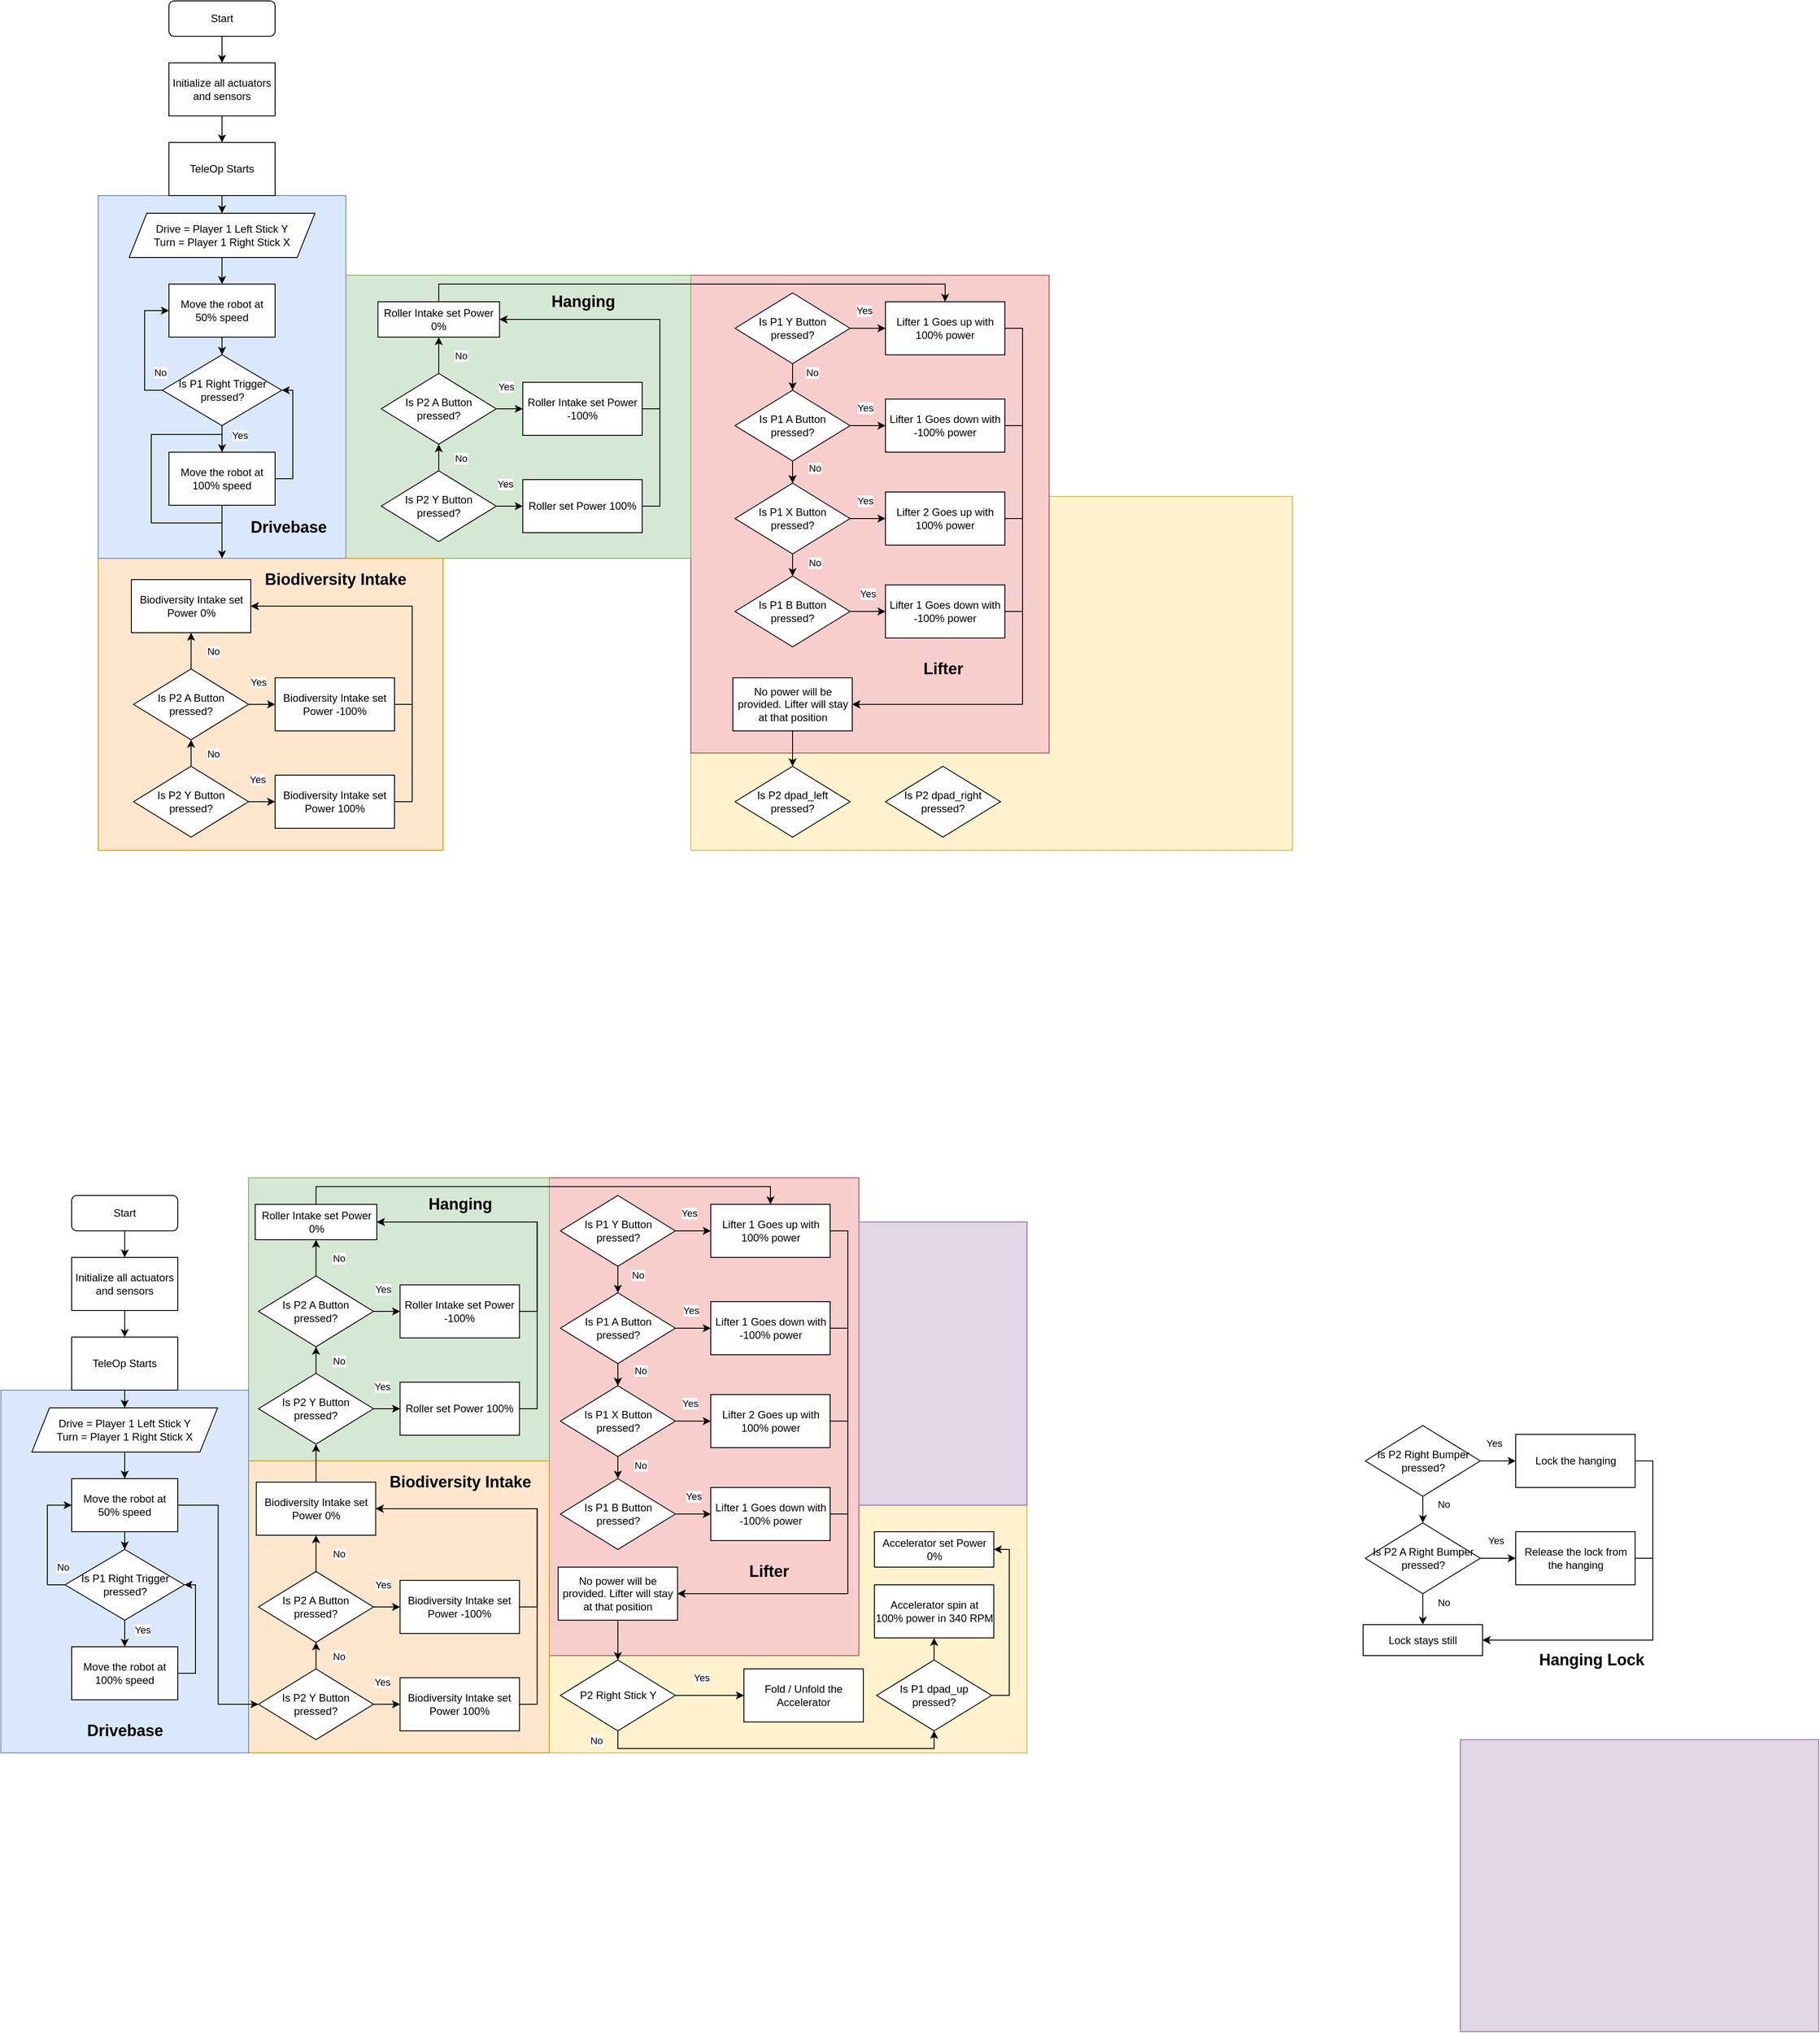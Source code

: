<mxfile version="28.2.7">
  <diagram id="C5RBs43oDa-KdzZeNtuy" name="Page-1">
    <mxGraphModel dx="1183" dy="4079" grid="1" gridSize="10" guides="1" tooltips="1" connect="1" arrows="1" fold="1" page="1" pageScale="1" pageWidth="1169" pageHeight="827" background="none" math="0" shadow="0">
      <root>
        <mxCell id="WIyWlLk6GJQsqaUBKTNV-0" />
        <mxCell id="WIyWlLk6GJQsqaUBKTNV-1" parent="WIyWlLk6GJQsqaUBKTNV-0" />
        <mxCell id="7DPoI_SeUC_oJ7ZciH9h-237" value="" style="rounded=0;whiteSpace=wrap;html=1;fillColor=#fff2cc;strokeColor=#d6b656;" parent="WIyWlLk6GJQsqaUBKTNV-1" vertex="1">
          <mxGeometry x="700" y="-1140" width="540" height="280" as="geometry" />
        </mxCell>
        <mxCell id="7DPoI_SeUC_oJ7ZciH9h-236" value="" style="rounded=0;whiteSpace=wrap;html=1;fillColor=#f8cecc;strokeColor=#b85450;" parent="WIyWlLk6GJQsqaUBKTNV-1" vertex="1">
          <mxGeometry x="700" y="-1510" width="350" height="540" as="geometry" />
        </mxCell>
        <mxCell id="7DPoI_SeUC_oJ7ZciH9h-112" value="" style="rounded=0;whiteSpace=wrap;html=1;fillColor=#d5e8d4;strokeColor=#82b366;" parent="WIyWlLk6GJQsqaUBKTNV-1" vertex="1">
          <mxGeometry x="360" y="-1510" width="340" height="320" as="geometry" />
        </mxCell>
        <mxCell id="7DPoI_SeUC_oJ7ZciH9h-113" value="" style="rounded=0;whiteSpace=wrap;html=1;fillColor=#ffe6cc;strokeColor=#d79b00;" parent="WIyWlLk6GJQsqaUBKTNV-1" vertex="1">
          <mxGeometry x="360" y="-1190" width="340" height="330" as="geometry" />
        </mxCell>
        <mxCell id="7DPoI_SeUC_oJ7ZciH9h-116" value="" style="rounded=0;whiteSpace=wrap;html=1;fillColor=#dae8fc;strokeColor=#6c8ebf;" parent="WIyWlLk6GJQsqaUBKTNV-1" vertex="1">
          <mxGeometry x="80" y="-1270" width="280" height="410" as="geometry" />
        </mxCell>
        <mxCell id="7DPoI_SeUC_oJ7ZciH9h-117" style="edgeStyle=orthogonalEdgeStyle;rounded=0;orthogonalLoop=1;jettySize=auto;html=1;exitX=0.5;exitY=1;exitDx=0;exitDy=0;entryX=0.5;entryY=0;entryDx=0;entryDy=0;" parent="WIyWlLk6GJQsqaUBKTNV-1" source="7DPoI_SeUC_oJ7ZciH9h-118" target="7DPoI_SeUC_oJ7ZciH9h-120" edge="1">
          <mxGeometry relative="1" as="geometry" />
        </mxCell>
        <mxCell id="7DPoI_SeUC_oJ7ZciH9h-118" value="Start" style="rounded=1;whiteSpace=wrap;html=1;fontSize=12;glass=0;strokeWidth=1;shadow=0;" parent="WIyWlLk6GJQsqaUBKTNV-1" vertex="1">
          <mxGeometry x="160" y="-1490" width="120" height="40" as="geometry" />
        </mxCell>
        <mxCell id="7DPoI_SeUC_oJ7ZciH9h-119" style="edgeStyle=orthogonalEdgeStyle;rounded=0;orthogonalLoop=1;jettySize=auto;html=1;exitX=0.5;exitY=1;exitDx=0;exitDy=0;entryX=0.5;entryY=0;entryDx=0;entryDy=0;" parent="WIyWlLk6GJQsqaUBKTNV-1" source="7DPoI_SeUC_oJ7ZciH9h-120" target="7DPoI_SeUC_oJ7ZciH9h-122" edge="1">
          <mxGeometry relative="1" as="geometry" />
        </mxCell>
        <mxCell id="7DPoI_SeUC_oJ7ZciH9h-120" value="Initialize all actuators and sensors" style="rounded=0;whiteSpace=wrap;html=1;" parent="WIyWlLk6GJQsqaUBKTNV-1" vertex="1">
          <mxGeometry x="160" y="-1420" width="120" height="60" as="geometry" />
        </mxCell>
        <mxCell id="7DPoI_SeUC_oJ7ZciH9h-121" style="edgeStyle=orthogonalEdgeStyle;rounded=0;orthogonalLoop=1;jettySize=auto;html=1;exitX=0.5;exitY=1;exitDx=0;exitDy=0;" parent="WIyWlLk6GJQsqaUBKTNV-1" source="7DPoI_SeUC_oJ7ZciH9h-122" target="7DPoI_SeUC_oJ7ZciH9h-124" edge="1">
          <mxGeometry relative="1" as="geometry" />
        </mxCell>
        <mxCell id="7DPoI_SeUC_oJ7ZciH9h-122" value="TeleOp Starts" style="rounded=0;whiteSpace=wrap;html=1;" parent="WIyWlLk6GJQsqaUBKTNV-1" vertex="1">
          <mxGeometry x="160" y="-1330" width="120" height="60" as="geometry" />
        </mxCell>
        <mxCell id="7DPoI_SeUC_oJ7ZciH9h-123" style="edgeStyle=orthogonalEdgeStyle;rounded=0;orthogonalLoop=1;jettySize=auto;html=1;exitX=0.5;exitY=1;exitDx=0;exitDy=0;" parent="WIyWlLk6GJQsqaUBKTNV-1" source="7DPoI_SeUC_oJ7ZciH9h-124" target="7DPoI_SeUC_oJ7ZciH9h-126" edge="1">
          <mxGeometry relative="1" as="geometry" />
        </mxCell>
        <mxCell id="7DPoI_SeUC_oJ7ZciH9h-124" value="Drive = Player 1 Left Stick Y&lt;div&gt;Turn = Player 1 Right Stick X&lt;/div&gt;" style="shape=parallelogram;perimeter=parallelogramPerimeter;whiteSpace=wrap;html=1;fixedSize=1;" parent="WIyWlLk6GJQsqaUBKTNV-1" vertex="1">
          <mxGeometry x="115" y="-1250" width="210" height="50" as="geometry" />
        </mxCell>
        <mxCell id="7DPoI_SeUC_oJ7ZciH9h-125" style="edgeStyle=orthogonalEdgeStyle;rounded=0;orthogonalLoop=1;jettySize=auto;html=1;exitX=0.5;exitY=1;exitDx=0;exitDy=0;" parent="WIyWlLk6GJQsqaUBKTNV-1" source="7DPoI_SeUC_oJ7ZciH9h-126" target="7DPoI_SeUC_oJ7ZciH9h-133" edge="1">
          <mxGeometry relative="1" as="geometry" />
        </mxCell>
        <mxCell id="7DPoI_SeUC_oJ7ZciH9h-238" style="edgeStyle=orthogonalEdgeStyle;rounded=0;orthogonalLoop=1;jettySize=auto;html=1;exitX=1;exitY=0.5;exitDx=0;exitDy=0;entryX=0;entryY=0.5;entryDx=0;entryDy=0;" parent="WIyWlLk6GJQsqaUBKTNV-1" source="7DPoI_SeUC_oJ7ZciH9h-126" target="7DPoI_SeUC_oJ7ZciH9h-173" edge="1">
          <mxGeometry relative="1" as="geometry" />
        </mxCell>
        <mxCell id="7DPoI_SeUC_oJ7ZciH9h-126" value="Move the robot at 50% speed" style="rounded=0;whiteSpace=wrap;html=1;" parent="WIyWlLk6GJQsqaUBKTNV-1" vertex="1">
          <mxGeometry x="160" y="-1170" width="120" height="60" as="geometry" />
        </mxCell>
        <mxCell id="7DPoI_SeUC_oJ7ZciH9h-127" style="edgeStyle=orthogonalEdgeStyle;rounded=0;orthogonalLoop=1;jettySize=auto;html=1;exitX=1;exitY=0.5;exitDx=0;exitDy=0;entryX=1;entryY=0.5;entryDx=0;entryDy=0;" parent="WIyWlLk6GJQsqaUBKTNV-1" source="7DPoI_SeUC_oJ7ZciH9h-128" target="7DPoI_SeUC_oJ7ZciH9h-133" edge="1">
          <mxGeometry relative="1" as="geometry" />
        </mxCell>
        <mxCell id="7DPoI_SeUC_oJ7ZciH9h-128" value="Move the robot at 100% speed" style="rounded=0;whiteSpace=wrap;html=1;" parent="WIyWlLk6GJQsqaUBKTNV-1" vertex="1">
          <mxGeometry x="160" y="-980" width="120" height="60" as="geometry" />
        </mxCell>
        <mxCell id="7DPoI_SeUC_oJ7ZciH9h-129" style="edgeStyle=orthogonalEdgeStyle;rounded=0;orthogonalLoop=1;jettySize=auto;html=1;exitX=0;exitY=0.5;exitDx=0;exitDy=0;entryX=0;entryY=0.5;entryDx=0;entryDy=0;" parent="WIyWlLk6GJQsqaUBKTNV-1" source="7DPoI_SeUC_oJ7ZciH9h-133" target="7DPoI_SeUC_oJ7ZciH9h-126" edge="1">
          <mxGeometry relative="1" as="geometry" />
        </mxCell>
        <mxCell id="7DPoI_SeUC_oJ7ZciH9h-130" value="No" style="edgeLabel;html=1;align=center;verticalAlign=middle;resizable=0;points=[];" parent="7DPoI_SeUC_oJ7ZciH9h-129" vertex="1" connectable="0">
          <mxGeometry x="-0.821" relative="1" as="geometry">
            <mxPoint x="10" y="-20" as="offset" />
          </mxGeometry>
        </mxCell>
        <mxCell id="7DPoI_SeUC_oJ7ZciH9h-131" style="edgeStyle=orthogonalEdgeStyle;rounded=0;orthogonalLoop=1;jettySize=auto;html=1;exitX=0.5;exitY=1;exitDx=0;exitDy=0;entryX=0.5;entryY=0;entryDx=0;entryDy=0;" parent="WIyWlLk6GJQsqaUBKTNV-1" source="7DPoI_SeUC_oJ7ZciH9h-133" target="7DPoI_SeUC_oJ7ZciH9h-128" edge="1">
          <mxGeometry relative="1" as="geometry" />
        </mxCell>
        <mxCell id="7DPoI_SeUC_oJ7ZciH9h-132" value="Yes" style="edgeLabel;html=1;align=center;verticalAlign=middle;resizable=0;points=[];" parent="7DPoI_SeUC_oJ7ZciH9h-131" vertex="1" connectable="0">
          <mxGeometry x="-0.257" y="1" relative="1" as="geometry">
            <mxPoint x="19" as="offset" />
          </mxGeometry>
        </mxCell>
        <mxCell id="7DPoI_SeUC_oJ7ZciH9h-133" value="Is P1 Right Trigger pressed?" style="rhombus;whiteSpace=wrap;html=1;" parent="WIyWlLk6GJQsqaUBKTNV-1" vertex="1">
          <mxGeometry x="152.5" y="-1090" width="135" height="80" as="geometry" />
        </mxCell>
        <mxCell id="7DPoI_SeUC_oJ7ZciH9h-164" value="&lt;b&gt;&lt;font style=&quot;font-size: 18px;&quot;&gt;Drivebase&lt;/font&gt;&lt;/b&gt;" style="text;html=1;align=center;verticalAlign=middle;resizable=0;points=[];autosize=1;strokeColor=none;fillColor=none;" parent="WIyWlLk6GJQsqaUBKTNV-1" vertex="1">
          <mxGeometry x="165" y="-905" width="110" height="40" as="geometry" />
        </mxCell>
        <mxCell id="7DPoI_SeUC_oJ7ZciH9h-169" style="edgeStyle=orthogonalEdgeStyle;rounded=0;orthogonalLoop=1;jettySize=auto;html=1;exitX=1;exitY=0.5;exitDx=0;exitDy=0;" parent="WIyWlLk6GJQsqaUBKTNV-1" source="7DPoI_SeUC_oJ7ZciH9h-173" target="7DPoI_SeUC_oJ7ZciH9h-175" edge="1">
          <mxGeometry relative="1" as="geometry" />
        </mxCell>
        <mxCell id="7DPoI_SeUC_oJ7ZciH9h-170" value="Yes" style="edgeLabel;html=1;align=center;verticalAlign=middle;resizable=0;points=[];" parent="7DPoI_SeUC_oJ7ZciH9h-169" vertex="1" connectable="0">
          <mxGeometry x="0.097" relative="1" as="geometry">
            <mxPoint x="-3" y="-25" as="offset" />
          </mxGeometry>
        </mxCell>
        <mxCell id="7DPoI_SeUC_oJ7ZciH9h-171" style="edgeStyle=orthogonalEdgeStyle;rounded=0;orthogonalLoop=1;jettySize=auto;html=1;exitX=0.5;exitY=0;exitDx=0;exitDy=0;entryX=0.5;entryY=1;entryDx=0;entryDy=0;" parent="WIyWlLk6GJQsqaUBKTNV-1" source="7DPoI_SeUC_oJ7ZciH9h-173" target="7DPoI_SeUC_oJ7ZciH9h-180" edge="1">
          <mxGeometry relative="1" as="geometry" />
        </mxCell>
        <mxCell id="7DPoI_SeUC_oJ7ZciH9h-172" value="No" style="edgeLabel;html=1;align=center;verticalAlign=middle;resizable=0;points=[];" parent="7DPoI_SeUC_oJ7ZciH9h-171" vertex="1" connectable="0">
          <mxGeometry x="-0.096" relative="1" as="geometry">
            <mxPoint x="25" y="-1" as="offset" />
          </mxGeometry>
        </mxCell>
        <mxCell id="7DPoI_SeUC_oJ7ZciH9h-173" value="Is P2 Y Button pressed?" style="rhombus;whiteSpace=wrap;html=1;" parent="WIyWlLk6GJQsqaUBKTNV-1" vertex="1">
          <mxGeometry x="371.25" y="-955" width="130" height="80" as="geometry" />
        </mxCell>
        <mxCell id="7DPoI_SeUC_oJ7ZciH9h-174" style="edgeStyle=orthogonalEdgeStyle;rounded=0;orthogonalLoop=1;jettySize=auto;html=1;exitX=1;exitY=0.5;exitDx=0;exitDy=0;entryX=1;entryY=0.5;entryDx=0;entryDy=0;" parent="WIyWlLk6GJQsqaUBKTNV-1" source="7DPoI_SeUC_oJ7ZciH9h-175" target="7DPoI_SeUC_oJ7ZciH9h-184" edge="1">
          <mxGeometry relative="1" as="geometry" />
        </mxCell>
        <mxCell id="7DPoI_SeUC_oJ7ZciH9h-175" value="Biodiversity Intake set Power 100%" style="rounded=0;whiteSpace=wrap;html=1;" parent="WIyWlLk6GJQsqaUBKTNV-1" vertex="1">
          <mxGeometry x="531.25" y="-945" width="135" height="60" as="geometry" />
        </mxCell>
        <mxCell id="7DPoI_SeUC_oJ7ZciH9h-176" value="" style="edgeStyle=orthogonalEdgeStyle;rounded=0;orthogonalLoop=1;jettySize=auto;html=1;" parent="WIyWlLk6GJQsqaUBKTNV-1" source="7DPoI_SeUC_oJ7ZciH9h-180" target="7DPoI_SeUC_oJ7ZciH9h-182" edge="1">
          <mxGeometry relative="1" as="geometry" />
        </mxCell>
        <mxCell id="7DPoI_SeUC_oJ7ZciH9h-177" value="Yes" style="edgeLabel;html=1;align=center;verticalAlign=middle;resizable=0;points=[];" parent="7DPoI_SeUC_oJ7ZciH9h-176" vertex="1" connectable="0">
          <mxGeometry x="0.183" relative="1" as="geometry">
            <mxPoint y="-25" as="offset" />
          </mxGeometry>
        </mxCell>
        <mxCell id="7DPoI_SeUC_oJ7ZciH9h-178" style="edgeStyle=orthogonalEdgeStyle;rounded=0;orthogonalLoop=1;jettySize=auto;html=1;exitX=0.5;exitY=0;exitDx=0;exitDy=0;entryX=0.5;entryY=1;entryDx=0;entryDy=0;" parent="WIyWlLk6GJQsqaUBKTNV-1" source="7DPoI_SeUC_oJ7ZciH9h-180" target="7DPoI_SeUC_oJ7ZciH9h-184" edge="1">
          <mxGeometry relative="1" as="geometry" />
        </mxCell>
        <mxCell id="7DPoI_SeUC_oJ7ZciH9h-179" value="No" style="edgeLabel;html=1;align=center;verticalAlign=middle;resizable=0;points=[];" parent="7DPoI_SeUC_oJ7ZciH9h-178" vertex="1" connectable="0">
          <mxGeometry x="-0.017" y="2" relative="1" as="geometry">
            <mxPoint x="27" as="offset" />
          </mxGeometry>
        </mxCell>
        <mxCell id="7DPoI_SeUC_oJ7ZciH9h-180" value="Is P2 A Button pressed?" style="rhombus;whiteSpace=wrap;html=1;" parent="WIyWlLk6GJQsqaUBKTNV-1" vertex="1">
          <mxGeometry x="371.25" y="-1065" width="130" height="80" as="geometry" />
        </mxCell>
        <mxCell id="7DPoI_SeUC_oJ7ZciH9h-181" style="edgeStyle=orthogonalEdgeStyle;rounded=0;orthogonalLoop=1;jettySize=auto;html=1;exitX=1;exitY=0.5;exitDx=0;exitDy=0;entryX=1;entryY=0.5;entryDx=0;entryDy=0;" parent="WIyWlLk6GJQsqaUBKTNV-1" source="7DPoI_SeUC_oJ7ZciH9h-182" target="7DPoI_SeUC_oJ7ZciH9h-184" edge="1">
          <mxGeometry relative="1" as="geometry" />
        </mxCell>
        <mxCell id="7DPoI_SeUC_oJ7ZciH9h-182" value="Biodiversity Intake set Power -100%" style="rounded=0;whiteSpace=wrap;html=1;" parent="WIyWlLk6GJQsqaUBKTNV-1" vertex="1">
          <mxGeometry x="531.25" y="-1055" width="135" height="60" as="geometry" />
        </mxCell>
        <mxCell id="7DPoI_SeUC_oJ7ZciH9h-183" style="edgeStyle=orthogonalEdgeStyle;rounded=0;orthogonalLoop=1;jettySize=auto;html=1;exitX=0.5;exitY=0;exitDx=0;exitDy=0;" parent="WIyWlLk6GJQsqaUBKTNV-1" source="7DPoI_SeUC_oJ7ZciH9h-184" target="7DPoI_SeUC_oJ7ZciH9h-190" edge="1">
          <mxGeometry relative="1" as="geometry" />
        </mxCell>
        <mxCell id="7DPoI_SeUC_oJ7ZciH9h-184" value="Biodiversity Intake set Power 0%" style="rounded=0;whiteSpace=wrap;html=1;" parent="WIyWlLk6GJQsqaUBKTNV-1" vertex="1">
          <mxGeometry x="368.75" y="-1166" width="135" height="60" as="geometry" />
        </mxCell>
        <mxCell id="7DPoI_SeUC_oJ7ZciH9h-185" value="&lt;span style=&quot;font-size: 18px;&quot;&gt;&lt;b&gt;Biodiversity Intake&lt;/b&gt;&lt;/span&gt;" style="text;html=1;align=center;verticalAlign=middle;resizable=0;points=[];autosize=1;strokeColor=none;fillColor=none;" parent="WIyWlLk6GJQsqaUBKTNV-1" vertex="1">
          <mxGeometry x="508.75" y="-1186" width="180" height="40" as="geometry" />
        </mxCell>
        <mxCell id="7DPoI_SeUC_oJ7ZciH9h-186" style="edgeStyle=orthogonalEdgeStyle;rounded=0;orthogonalLoop=1;jettySize=auto;html=1;exitX=1;exitY=0.5;exitDx=0;exitDy=0;" parent="WIyWlLk6GJQsqaUBKTNV-1" source="7DPoI_SeUC_oJ7ZciH9h-190" target="7DPoI_SeUC_oJ7ZciH9h-192" edge="1">
          <mxGeometry relative="1" as="geometry" />
        </mxCell>
        <mxCell id="7DPoI_SeUC_oJ7ZciH9h-187" value="Yes" style="edgeLabel;html=1;align=center;verticalAlign=middle;resizable=0;points=[];" parent="7DPoI_SeUC_oJ7ZciH9h-186" vertex="1" connectable="0">
          <mxGeometry x="0.097" relative="1" as="geometry">
            <mxPoint x="-3" y="-25" as="offset" />
          </mxGeometry>
        </mxCell>
        <mxCell id="7DPoI_SeUC_oJ7ZciH9h-188" style="edgeStyle=orthogonalEdgeStyle;rounded=0;orthogonalLoop=1;jettySize=auto;html=1;exitX=0.5;exitY=0;exitDx=0;exitDy=0;entryX=0.5;entryY=1;entryDx=0;entryDy=0;" parent="WIyWlLk6GJQsqaUBKTNV-1" source="7DPoI_SeUC_oJ7ZciH9h-190" target="7DPoI_SeUC_oJ7ZciH9h-197" edge="1">
          <mxGeometry relative="1" as="geometry" />
        </mxCell>
        <mxCell id="7DPoI_SeUC_oJ7ZciH9h-189" value="No" style="edgeLabel;html=1;align=center;verticalAlign=middle;resizable=0;points=[];" parent="7DPoI_SeUC_oJ7ZciH9h-188" vertex="1" connectable="0">
          <mxGeometry x="-0.096" relative="1" as="geometry">
            <mxPoint x="25" y="-1" as="offset" />
          </mxGeometry>
        </mxCell>
        <mxCell id="7DPoI_SeUC_oJ7ZciH9h-190" value="Is P2 Y Button pressed?" style="rhombus;whiteSpace=wrap;html=1;" parent="WIyWlLk6GJQsqaUBKTNV-1" vertex="1">
          <mxGeometry x="371.25" y="-1289" width="130" height="80" as="geometry" />
        </mxCell>
        <mxCell id="7DPoI_SeUC_oJ7ZciH9h-191" style="edgeStyle=orthogonalEdgeStyle;rounded=0;orthogonalLoop=1;jettySize=auto;html=1;exitX=1;exitY=0.5;exitDx=0;exitDy=0;entryX=1;entryY=0.5;entryDx=0;entryDy=0;" parent="WIyWlLk6GJQsqaUBKTNV-1" source="7DPoI_SeUC_oJ7ZciH9h-192" target="7DPoI_SeUC_oJ7ZciH9h-200" edge="1">
          <mxGeometry relative="1" as="geometry" />
        </mxCell>
        <mxCell id="7DPoI_SeUC_oJ7ZciH9h-192" value="Roller set Power 100%" style="rounded=0;whiteSpace=wrap;html=1;" parent="WIyWlLk6GJQsqaUBKTNV-1" vertex="1">
          <mxGeometry x="531.25" y="-1279" width="135" height="60" as="geometry" />
        </mxCell>
        <mxCell id="7DPoI_SeUC_oJ7ZciH9h-193" value="" style="edgeStyle=orthogonalEdgeStyle;rounded=0;orthogonalLoop=1;jettySize=auto;html=1;" parent="WIyWlLk6GJQsqaUBKTNV-1" source="7DPoI_SeUC_oJ7ZciH9h-197" target="7DPoI_SeUC_oJ7ZciH9h-199" edge="1">
          <mxGeometry relative="1" as="geometry" />
        </mxCell>
        <mxCell id="7DPoI_SeUC_oJ7ZciH9h-194" value="Yes" style="edgeLabel;html=1;align=center;verticalAlign=middle;resizable=0;points=[];" parent="7DPoI_SeUC_oJ7ZciH9h-193" vertex="1" connectable="0">
          <mxGeometry x="0.183" relative="1" as="geometry">
            <mxPoint y="-25" as="offset" />
          </mxGeometry>
        </mxCell>
        <mxCell id="7DPoI_SeUC_oJ7ZciH9h-195" style="edgeStyle=orthogonalEdgeStyle;rounded=0;orthogonalLoop=1;jettySize=auto;html=1;exitX=0.5;exitY=0;exitDx=0;exitDy=0;entryX=0.5;entryY=1;entryDx=0;entryDy=0;" parent="WIyWlLk6GJQsqaUBKTNV-1" source="7DPoI_SeUC_oJ7ZciH9h-197" target="7DPoI_SeUC_oJ7ZciH9h-200" edge="1">
          <mxGeometry relative="1" as="geometry" />
        </mxCell>
        <mxCell id="7DPoI_SeUC_oJ7ZciH9h-196" value="No" style="edgeLabel;html=1;align=center;verticalAlign=middle;resizable=0;points=[];" parent="7DPoI_SeUC_oJ7ZciH9h-195" vertex="1" connectable="0">
          <mxGeometry x="-0.017" y="2" relative="1" as="geometry">
            <mxPoint x="27" as="offset" />
          </mxGeometry>
        </mxCell>
        <mxCell id="7DPoI_SeUC_oJ7ZciH9h-197" value="Is P2 A Button pressed?" style="rhombus;whiteSpace=wrap;html=1;" parent="WIyWlLk6GJQsqaUBKTNV-1" vertex="1">
          <mxGeometry x="371.25" y="-1399" width="130" height="80" as="geometry" />
        </mxCell>
        <mxCell id="7DPoI_SeUC_oJ7ZciH9h-198" style="edgeStyle=orthogonalEdgeStyle;rounded=0;orthogonalLoop=1;jettySize=auto;html=1;exitX=1;exitY=0.5;exitDx=0;exitDy=0;entryX=1;entryY=0.5;entryDx=0;entryDy=0;" parent="WIyWlLk6GJQsqaUBKTNV-1" source="7DPoI_SeUC_oJ7ZciH9h-199" target="7DPoI_SeUC_oJ7ZciH9h-200" edge="1">
          <mxGeometry relative="1" as="geometry" />
        </mxCell>
        <mxCell id="7DPoI_SeUC_oJ7ZciH9h-199" value="Roller Intake set Power -100%" style="rounded=0;whiteSpace=wrap;html=1;" parent="WIyWlLk6GJQsqaUBKTNV-1" vertex="1">
          <mxGeometry x="531.25" y="-1389" width="135" height="60" as="geometry" />
        </mxCell>
        <mxCell id="7DPoI_SeUC_oJ7ZciH9h-239" style="edgeStyle=orthogonalEdgeStyle;rounded=0;orthogonalLoop=1;jettySize=auto;html=1;exitX=0.5;exitY=0;exitDx=0;exitDy=0;entryX=0.5;entryY=0;entryDx=0;entryDy=0;" parent="WIyWlLk6GJQsqaUBKTNV-1" source="7DPoI_SeUC_oJ7ZciH9h-200" target="7DPoI_SeUC_oJ7ZciH9h-215" edge="1">
          <mxGeometry relative="1" as="geometry" />
        </mxCell>
        <mxCell id="7DPoI_SeUC_oJ7ZciH9h-200" value="Roller Intake set Power 0%" style="rounded=0;whiteSpace=wrap;html=1;" parent="WIyWlLk6GJQsqaUBKTNV-1" vertex="1">
          <mxGeometry x="367.5" y="-1480" width="137.5" height="40" as="geometry" />
        </mxCell>
        <mxCell id="7DPoI_SeUC_oJ7ZciH9h-201" value="&lt;span style=&quot;font-size: 18px;&quot;&gt;&lt;b&gt;Hanging&lt;/b&gt;&lt;/span&gt;" style="text;html=1;align=center;verticalAlign=middle;resizable=0;points=[];autosize=1;strokeColor=none;fillColor=none;" parent="WIyWlLk6GJQsqaUBKTNV-1" vertex="1">
          <mxGeometry x="548.75" y="-1500" width="100" height="40" as="geometry" />
        </mxCell>
        <mxCell id="7DPoI_SeUC_oJ7ZciH9h-202" style="edgeStyle=orthogonalEdgeStyle;rounded=0;orthogonalLoop=1;jettySize=auto;html=1;exitX=1;exitY=0.5;exitDx=0;exitDy=0;entryX=0;entryY=0.5;entryDx=0;entryDy=0;" parent="WIyWlLk6GJQsqaUBKTNV-1" source="7DPoI_SeUC_oJ7ZciH9h-206" target="7DPoI_SeUC_oJ7ZciH9h-215" edge="1">
          <mxGeometry relative="1" as="geometry" />
        </mxCell>
        <mxCell id="7DPoI_SeUC_oJ7ZciH9h-203" value="Yes" style="edgeLabel;html=1;align=center;verticalAlign=middle;resizable=0;points=[];" parent="7DPoI_SeUC_oJ7ZciH9h-202" vertex="1" connectable="0">
          <mxGeometry x="-0.234" y="-1" relative="1" as="geometry">
            <mxPoint y="-21" as="offset" />
          </mxGeometry>
        </mxCell>
        <mxCell id="7DPoI_SeUC_oJ7ZciH9h-204" style="edgeStyle=orthogonalEdgeStyle;rounded=0;orthogonalLoop=1;jettySize=auto;html=1;exitX=0.5;exitY=1;exitDx=0;exitDy=0;" parent="WIyWlLk6GJQsqaUBKTNV-1" source="7DPoI_SeUC_oJ7ZciH9h-206" target="7DPoI_SeUC_oJ7ZciH9h-211" edge="1">
          <mxGeometry relative="1" as="geometry" />
        </mxCell>
        <mxCell id="7DPoI_SeUC_oJ7ZciH9h-205" value="No" style="edgeLabel;html=1;align=center;verticalAlign=middle;resizable=0;points=[];" parent="7DPoI_SeUC_oJ7ZciH9h-204" vertex="1" connectable="0">
          <mxGeometry x="-0.802" relative="1" as="geometry">
            <mxPoint x="22" y="5" as="offset" />
          </mxGeometry>
        </mxCell>
        <mxCell id="7DPoI_SeUC_oJ7ZciH9h-206" value="Is P1 Y Button pressed?" style="rhombus;whiteSpace=wrap;html=1;" parent="WIyWlLk6GJQsqaUBKTNV-1" vertex="1">
          <mxGeometry x="712.5" y="-1490" width="130" height="80" as="geometry" />
        </mxCell>
        <mxCell id="7DPoI_SeUC_oJ7ZciH9h-207" style="edgeStyle=orthogonalEdgeStyle;rounded=0;orthogonalLoop=1;jettySize=auto;html=1;exitX=1;exitY=0.5;exitDx=0;exitDy=0;entryX=0;entryY=0.5;entryDx=0;entryDy=0;" parent="WIyWlLk6GJQsqaUBKTNV-1" source="7DPoI_SeUC_oJ7ZciH9h-211" target="7DPoI_SeUC_oJ7ZciH9h-217" edge="1">
          <mxGeometry relative="1" as="geometry" />
        </mxCell>
        <mxCell id="7DPoI_SeUC_oJ7ZciH9h-208" value="Yes" style="edgeLabel;html=1;align=center;verticalAlign=middle;resizable=0;points=[];" parent="7DPoI_SeUC_oJ7ZciH9h-207" vertex="1" connectable="0">
          <mxGeometry x="-0.646" y="3" relative="1" as="geometry">
            <mxPoint x="10" y="-17" as="offset" />
          </mxGeometry>
        </mxCell>
        <mxCell id="-f27Nb7wKNRB0BqHNn-D-5" style="edgeStyle=orthogonalEdgeStyle;rounded=0;orthogonalLoop=1;jettySize=auto;html=1;exitX=0.5;exitY=1;exitDx=0;exitDy=0;entryX=0.5;entryY=0;entryDx=0;entryDy=0;" edge="1" parent="WIyWlLk6GJQsqaUBKTNV-1" source="7DPoI_SeUC_oJ7ZciH9h-211" target="-f27Nb7wKNRB0BqHNn-D-3">
          <mxGeometry relative="1" as="geometry" />
        </mxCell>
        <mxCell id="-f27Nb7wKNRB0BqHNn-D-15" value="No" style="edgeLabel;html=1;align=center;verticalAlign=middle;resizable=0;points=[];" vertex="1" connectable="0" parent="-f27Nb7wKNRB0BqHNn-D-5">
          <mxGeometry x="-0.36" y="1" relative="1" as="geometry">
            <mxPoint x="24" as="offset" />
          </mxGeometry>
        </mxCell>
        <mxCell id="-f27Nb7wKNRB0BqHNn-D-17" value="" style="edgeStyle=orthogonalEdgeStyle;rounded=0;orthogonalLoop=1;jettySize=auto;html=1;" edge="1" parent="WIyWlLk6GJQsqaUBKTNV-1" source="7DPoI_SeUC_oJ7ZciH9h-211" target="-f27Nb7wKNRB0BqHNn-D-3">
          <mxGeometry relative="1" as="geometry" />
        </mxCell>
        <mxCell id="7DPoI_SeUC_oJ7ZciH9h-211" value="Is P1 A Button pressed?" style="rhombus;whiteSpace=wrap;html=1;" parent="WIyWlLk6GJQsqaUBKTNV-1" vertex="1">
          <mxGeometry x="712.5" y="-1380" width="130" height="80" as="geometry" />
        </mxCell>
        <mxCell id="-f27Nb7wKNRB0BqHNn-D-19" style="edgeStyle=orthogonalEdgeStyle;rounded=0;orthogonalLoop=1;jettySize=auto;html=1;exitX=0.5;exitY=1;exitDx=0;exitDy=0;entryX=0.5;entryY=0;entryDx=0;entryDy=0;" edge="1" parent="WIyWlLk6GJQsqaUBKTNV-1" source="7DPoI_SeUC_oJ7ZciH9h-213" target="-f27Nb7wKNRB0BqHNn-D-18">
          <mxGeometry relative="1" as="geometry" />
        </mxCell>
        <mxCell id="7DPoI_SeUC_oJ7ZciH9h-213" value="No power will be provided. Lifter will stay at that position" style="rounded=0;whiteSpace=wrap;html=1;" parent="WIyWlLk6GJQsqaUBKTNV-1" vertex="1">
          <mxGeometry x="710" y="-1070" width="135" height="60" as="geometry" />
        </mxCell>
        <mxCell id="7DPoI_SeUC_oJ7ZciH9h-214" style="edgeStyle=orthogonalEdgeStyle;rounded=0;orthogonalLoop=1;jettySize=auto;html=1;exitX=1;exitY=0.5;exitDx=0;exitDy=0;entryX=1;entryY=0.5;entryDx=0;entryDy=0;" parent="WIyWlLk6GJQsqaUBKTNV-1" source="7DPoI_SeUC_oJ7ZciH9h-215" target="7DPoI_SeUC_oJ7ZciH9h-213" edge="1">
          <mxGeometry relative="1" as="geometry" />
        </mxCell>
        <mxCell id="7DPoI_SeUC_oJ7ZciH9h-215" value="Lifter 1 Goes up with 100% power" style="rounded=0;whiteSpace=wrap;html=1;" parent="WIyWlLk6GJQsqaUBKTNV-1" vertex="1">
          <mxGeometry x="882.5" y="-1480" width="135" height="60" as="geometry" />
        </mxCell>
        <mxCell id="7DPoI_SeUC_oJ7ZciH9h-216" style="edgeStyle=orthogonalEdgeStyle;rounded=0;orthogonalLoop=1;jettySize=auto;html=1;exitX=1;exitY=0.5;exitDx=0;exitDy=0;entryX=1;entryY=0.5;entryDx=0;entryDy=0;" parent="WIyWlLk6GJQsqaUBKTNV-1" source="7DPoI_SeUC_oJ7ZciH9h-217" target="7DPoI_SeUC_oJ7ZciH9h-213" edge="1">
          <mxGeometry relative="1" as="geometry" />
        </mxCell>
        <mxCell id="7DPoI_SeUC_oJ7ZciH9h-217" value="Lifter 1 Goes down with -100% power" style="rounded=0;whiteSpace=wrap;html=1;" parent="WIyWlLk6GJQsqaUBKTNV-1" vertex="1">
          <mxGeometry x="882.5" y="-1370" width="135" height="60" as="geometry" />
        </mxCell>
        <mxCell id="7DPoI_SeUC_oJ7ZciH9h-218" style="edgeStyle=orthogonalEdgeStyle;rounded=0;orthogonalLoop=1;jettySize=auto;html=1;exitX=1;exitY=0.5;exitDx=0;exitDy=0;entryX=0;entryY=0.5;entryDx=0;entryDy=0;" parent="WIyWlLk6GJQsqaUBKTNV-1" source="7DPoI_SeUC_oJ7ZciH9h-222" edge="1">
          <mxGeometry relative="1" as="geometry">
            <mxPoint x="1792.5" y="-1190" as="targetPoint" />
          </mxGeometry>
        </mxCell>
        <mxCell id="7DPoI_SeUC_oJ7ZciH9h-219" value="Yes" style="edgeLabel;html=1;align=center;verticalAlign=middle;resizable=0;points=[];" parent="7DPoI_SeUC_oJ7ZciH9h-218" vertex="1" connectable="0">
          <mxGeometry x="-0.254" y="2" relative="1" as="geometry">
            <mxPoint y="-18" as="offset" />
          </mxGeometry>
        </mxCell>
        <mxCell id="7DPoI_SeUC_oJ7ZciH9h-220" style="edgeStyle=orthogonalEdgeStyle;rounded=0;orthogonalLoop=1;jettySize=auto;html=1;exitX=0.5;exitY=1;exitDx=0;exitDy=0;" parent="WIyWlLk6GJQsqaUBKTNV-1" source="7DPoI_SeUC_oJ7ZciH9h-222" target="7DPoI_SeUC_oJ7ZciH9h-227" edge="1">
          <mxGeometry relative="1" as="geometry" />
        </mxCell>
        <mxCell id="7DPoI_SeUC_oJ7ZciH9h-221" value="No" style="edgeLabel;html=1;align=center;verticalAlign=middle;resizable=0;points=[];" parent="7DPoI_SeUC_oJ7ZciH9h-220" vertex="1" connectable="0">
          <mxGeometry x="-0.663" y="-1" relative="1" as="geometry">
            <mxPoint x="24" as="offset" />
          </mxGeometry>
        </mxCell>
        <mxCell id="7DPoI_SeUC_oJ7ZciH9h-222" value="Is P2 Right Bumper pressed?" style="rhombus;whiteSpace=wrap;html=1;" parent="WIyWlLk6GJQsqaUBKTNV-1" vertex="1">
          <mxGeometry x="1622.5" y="-1230" width="130" height="80" as="geometry" />
        </mxCell>
        <mxCell id="7DPoI_SeUC_oJ7ZciH9h-223" style="edgeStyle=orthogonalEdgeStyle;rounded=0;orthogonalLoop=1;jettySize=auto;html=1;exitX=1;exitY=0.5;exitDx=0;exitDy=0;entryX=0;entryY=0.5;entryDx=0;entryDy=0;" parent="WIyWlLk6GJQsqaUBKTNV-1" source="7DPoI_SeUC_oJ7ZciH9h-227" target="7DPoI_SeUC_oJ7ZciH9h-231" edge="1">
          <mxGeometry relative="1" as="geometry" />
        </mxCell>
        <mxCell id="7DPoI_SeUC_oJ7ZciH9h-224" value="Yes" style="edgeLabel;html=1;align=center;verticalAlign=middle;resizable=0;points=[];" parent="7DPoI_SeUC_oJ7ZciH9h-223" vertex="1" connectable="0">
          <mxGeometry x="-0.366" y="-1" relative="1" as="geometry">
            <mxPoint x="5" y="-21" as="offset" />
          </mxGeometry>
        </mxCell>
        <mxCell id="7DPoI_SeUC_oJ7ZciH9h-225" style="edgeStyle=orthogonalEdgeStyle;rounded=0;orthogonalLoop=1;jettySize=auto;html=1;exitX=0.5;exitY=1;exitDx=0;exitDy=0;entryX=0.5;entryY=0;entryDx=0;entryDy=0;" parent="WIyWlLk6GJQsqaUBKTNV-1" source="7DPoI_SeUC_oJ7ZciH9h-227" target="7DPoI_SeUC_oJ7ZciH9h-228" edge="1">
          <mxGeometry relative="1" as="geometry" />
        </mxCell>
        <mxCell id="7DPoI_SeUC_oJ7ZciH9h-226" value="No" style="edgeLabel;html=1;align=center;verticalAlign=middle;resizable=0;points=[];" parent="7DPoI_SeUC_oJ7ZciH9h-225" vertex="1" connectable="0">
          <mxGeometry x="-0.432" relative="1" as="geometry">
            <mxPoint x="23" as="offset" />
          </mxGeometry>
        </mxCell>
        <mxCell id="7DPoI_SeUC_oJ7ZciH9h-227" value="Is P2 A Right Bumper pressed?" style="rhombus;whiteSpace=wrap;html=1;" parent="WIyWlLk6GJQsqaUBKTNV-1" vertex="1">
          <mxGeometry x="1622.5" y="-1120" width="130" height="80" as="geometry" />
        </mxCell>
        <mxCell id="7DPoI_SeUC_oJ7ZciH9h-228" value="Lock stays still" style="rounded=0;whiteSpace=wrap;html=1;" parent="WIyWlLk6GJQsqaUBKTNV-1" vertex="1">
          <mxGeometry x="1620" y="-1005" width="135" height="35" as="geometry" />
        </mxCell>
        <mxCell id="7DPoI_SeUC_oJ7ZciH9h-229" style="edgeStyle=orthogonalEdgeStyle;rounded=0;orthogonalLoop=1;jettySize=auto;html=1;exitX=1;exitY=0.5;exitDx=0;exitDy=0;entryX=1;entryY=0.5;entryDx=0;entryDy=0;" parent="WIyWlLk6GJQsqaUBKTNV-1" source="7DPoI_SeUC_oJ7ZciH9h-234" target="7DPoI_SeUC_oJ7ZciH9h-228" edge="1">
          <mxGeometry relative="1" as="geometry">
            <mxPoint x="1927.5" y="-1190" as="sourcePoint" />
          </mxGeometry>
        </mxCell>
        <mxCell id="7DPoI_SeUC_oJ7ZciH9h-230" style="edgeStyle=orthogonalEdgeStyle;rounded=0;orthogonalLoop=1;jettySize=auto;html=1;exitX=1;exitY=0.5;exitDx=0;exitDy=0;entryX=1;entryY=0.5;entryDx=0;entryDy=0;" parent="WIyWlLk6GJQsqaUBKTNV-1" source="7DPoI_SeUC_oJ7ZciH9h-231" target="7DPoI_SeUC_oJ7ZciH9h-228" edge="1">
          <mxGeometry relative="1" as="geometry" />
        </mxCell>
        <mxCell id="7DPoI_SeUC_oJ7ZciH9h-231" value="Release the lock from the hanging" style="rounded=0;whiteSpace=wrap;html=1;" parent="WIyWlLk6GJQsqaUBKTNV-1" vertex="1">
          <mxGeometry x="1792.5" y="-1110" width="135" height="60" as="geometry" />
        </mxCell>
        <mxCell id="7DPoI_SeUC_oJ7ZciH9h-232" value="&lt;span style=&quot;font-size: 18px;&quot;&gt;&lt;b&gt;Lifter&lt;/b&gt;&lt;/span&gt;" style="text;html=1;align=center;verticalAlign=middle;resizable=0;points=[];autosize=1;strokeColor=none;fillColor=none;" parent="WIyWlLk6GJQsqaUBKTNV-1" vertex="1">
          <mxGeometry x="912.5" y="-1085" width="70" height="40" as="geometry" />
        </mxCell>
        <mxCell id="7DPoI_SeUC_oJ7ZciH9h-233" value="" style="edgeStyle=orthogonalEdgeStyle;rounded=0;orthogonalLoop=1;jettySize=auto;html=1;exitX=1;exitY=0.5;exitDx=0;exitDy=0;entryX=1;entryY=0.5;entryDx=0;entryDy=0;" parent="WIyWlLk6GJQsqaUBKTNV-1" target="7DPoI_SeUC_oJ7ZciH9h-234" edge="1">
          <mxGeometry relative="1" as="geometry">
            <mxPoint x="1927.5" y="-1190" as="sourcePoint" />
            <mxPoint x="1755" y="-975" as="targetPoint" />
          </mxGeometry>
        </mxCell>
        <mxCell id="7DPoI_SeUC_oJ7ZciH9h-234" value="Lock the hanging" style="rounded=0;whiteSpace=wrap;html=1;" parent="WIyWlLk6GJQsqaUBKTNV-1" vertex="1">
          <mxGeometry x="1792.5" y="-1220" width="135" height="60" as="geometry" />
        </mxCell>
        <mxCell id="7DPoI_SeUC_oJ7ZciH9h-235" value="&lt;span style=&quot;font-size: 18px;&quot;&gt;&lt;b&gt;Hanging Lock&lt;/b&gt;&lt;/span&gt;" style="text;html=1;align=center;verticalAlign=middle;resizable=0;points=[];autosize=1;strokeColor=none;fillColor=none;" parent="WIyWlLk6GJQsqaUBKTNV-1" vertex="1">
          <mxGeometry x="1807.5" y="-985" width="140" height="40" as="geometry" />
        </mxCell>
        <mxCell id="-f27Nb7wKNRB0BqHNn-D-1" value="" style="rounded=0;whiteSpace=wrap;html=1;fillColor=#e1d5e7;strokeColor=#9673a6;" vertex="1" parent="WIyWlLk6GJQsqaUBKTNV-1">
          <mxGeometry x="1730" y="-875" width="405" height="330" as="geometry" />
        </mxCell>
        <mxCell id="-f27Nb7wKNRB0BqHNn-D-6" style="edgeStyle=orthogonalEdgeStyle;rounded=0;orthogonalLoop=1;jettySize=auto;html=1;exitX=0.5;exitY=1;exitDx=0;exitDy=0;entryX=0.5;entryY=0;entryDx=0;entryDy=0;" edge="1" parent="WIyWlLk6GJQsqaUBKTNV-1" source="-f27Nb7wKNRB0BqHNn-D-3" target="-f27Nb7wKNRB0BqHNn-D-4">
          <mxGeometry relative="1" as="geometry" />
        </mxCell>
        <mxCell id="-f27Nb7wKNRB0BqHNn-D-16" value="No" style="edgeLabel;html=1;align=center;verticalAlign=middle;resizable=0;points=[];" vertex="1" connectable="0" parent="-f27Nb7wKNRB0BqHNn-D-6">
          <mxGeometry x="-0.404" relative="1" as="geometry">
            <mxPoint x="25" y="2" as="offset" />
          </mxGeometry>
        </mxCell>
        <mxCell id="-f27Nb7wKNRB0BqHNn-D-8" style="edgeStyle=orthogonalEdgeStyle;rounded=0;orthogonalLoop=1;jettySize=auto;html=1;exitX=1;exitY=0.5;exitDx=0;exitDy=0;" edge="1" parent="WIyWlLk6GJQsqaUBKTNV-1" source="-f27Nb7wKNRB0BqHNn-D-3" target="-f27Nb7wKNRB0BqHNn-D-7">
          <mxGeometry relative="1" as="geometry" />
        </mxCell>
        <mxCell id="-f27Nb7wKNRB0BqHNn-D-13" value="Yes" style="edgeLabel;html=1;align=center;verticalAlign=middle;resizable=0;points=[];" vertex="1" connectable="0" parent="-f27Nb7wKNRB0BqHNn-D-8">
          <mxGeometry x="-0.173" y="2" relative="1" as="geometry">
            <mxPoint y="-18" as="offset" />
          </mxGeometry>
        </mxCell>
        <mxCell id="-f27Nb7wKNRB0BqHNn-D-3" value="Is P1 X Button pressed?" style="rhombus;whiteSpace=wrap;html=1;" vertex="1" parent="WIyWlLk6GJQsqaUBKTNV-1">
          <mxGeometry x="712.5" y="-1275" width="130" height="80" as="geometry" />
        </mxCell>
        <mxCell id="-f27Nb7wKNRB0BqHNn-D-10" style="edgeStyle=orthogonalEdgeStyle;rounded=0;orthogonalLoop=1;jettySize=auto;html=1;exitX=1;exitY=0.5;exitDx=0;exitDy=0;" edge="1" parent="WIyWlLk6GJQsqaUBKTNV-1" source="-f27Nb7wKNRB0BqHNn-D-4" target="-f27Nb7wKNRB0BqHNn-D-9">
          <mxGeometry relative="1" as="geometry" />
        </mxCell>
        <mxCell id="-f27Nb7wKNRB0BqHNn-D-14" value="Yes" style="edgeLabel;html=1;align=center;verticalAlign=middle;resizable=0;points=[];" vertex="1" connectable="0" parent="-f27Nb7wKNRB0BqHNn-D-10">
          <mxGeometry x="0.006" y="2" relative="1" as="geometry">
            <mxPoint y="-18" as="offset" />
          </mxGeometry>
        </mxCell>
        <mxCell id="-f27Nb7wKNRB0BqHNn-D-4" value="Is P1 B Button pressed?" style="rhombus;whiteSpace=wrap;html=1;" vertex="1" parent="WIyWlLk6GJQsqaUBKTNV-1">
          <mxGeometry x="712.5" y="-1170" width="130" height="80" as="geometry" />
        </mxCell>
        <mxCell id="-f27Nb7wKNRB0BqHNn-D-11" style="edgeStyle=orthogonalEdgeStyle;rounded=0;orthogonalLoop=1;jettySize=auto;html=1;exitX=1;exitY=0.5;exitDx=0;exitDy=0;entryX=1;entryY=0.5;entryDx=0;entryDy=0;" edge="1" parent="WIyWlLk6GJQsqaUBKTNV-1" source="-f27Nb7wKNRB0BqHNn-D-7" target="7DPoI_SeUC_oJ7ZciH9h-213">
          <mxGeometry relative="1" as="geometry" />
        </mxCell>
        <mxCell id="-f27Nb7wKNRB0BqHNn-D-7" value="Lifter 2 Goes up with 100% power" style="rounded=0;whiteSpace=wrap;html=1;" vertex="1" parent="WIyWlLk6GJQsqaUBKTNV-1">
          <mxGeometry x="882.5" y="-1265" width="135" height="60" as="geometry" />
        </mxCell>
        <mxCell id="-f27Nb7wKNRB0BqHNn-D-12" style="edgeStyle=orthogonalEdgeStyle;rounded=0;orthogonalLoop=1;jettySize=auto;html=1;exitX=1;exitY=0.5;exitDx=0;exitDy=0;entryX=1;entryY=0.5;entryDx=0;entryDy=0;" edge="1" parent="WIyWlLk6GJQsqaUBKTNV-1" source="-f27Nb7wKNRB0BqHNn-D-9" target="7DPoI_SeUC_oJ7ZciH9h-213">
          <mxGeometry relative="1" as="geometry" />
        </mxCell>
        <mxCell id="-f27Nb7wKNRB0BqHNn-D-9" value="Lifter 1 Goes down with -100% power" style="rounded=0;whiteSpace=wrap;html=1;" vertex="1" parent="WIyWlLk6GJQsqaUBKTNV-1">
          <mxGeometry x="882.5" y="-1160" width="135" height="60" as="geometry" />
        </mxCell>
        <mxCell id="-f27Nb7wKNRB0BqHNn-D-114" style="edgeStyle=orthogonalEdgeStyle;rounded=0;orthogonalLoop=1;jettySize=auto;html=1;exitX=1;exitY=0.5;exitDx=0;exitDy=0;" edge="1" parent="WIyWlLk6GJQsqaUBKTNV-1" source="-f27Nb7wKNRB0BqHNn-D-18" target="-f27Nb7wKNRB0BqHNn-D-113">
          <mxGeometry relative="1" as="geometry" />
        </mxCell>
        <mxCell id="-f27Nb7wKNRB0BqHNn-D-115" value="Yes" style="edgeLabel;html=1;align=center;verticalAlign=middle;resizable=0;points=[];" vertex="1" connectable="0" parent="-f27Nb7wKNRB0BqHNn-D-114">
          <mxGeometry x="-0.257" y="-1" relative="1" as="geometry">
            <mxPoint y="-21" as="offset" />
          </mxGeometry>
        </mxCell>
        <mxCell id="-f27Nb7wKNRB0BqHNn-D-118" style="edgeStyle=orthogonalEdgeStyle;rounded=0;orthogonalLoop=1;jettySize=auto;html=1;exitX=0.5;exitY=1;exitDx=0;exitDy=0;entryX=0.5;entryY=1;entryDx=0;entryDy=0;" edge="1" parent="WIyWlLk6GJQsqaUBKTNV-1" source="-f27Nb7wKNRB0BqHNn-D-18" target="-f27Nb7wKNRB0BqHNn-D-117">
          <mxGeometry relative="1" as="geometry" />
        </mxCell>
        <mxCell id="-f27Nb7wKNRB0BqHNn-D-119" value="No" style="edgeLabel;html=1;align=center;verticalAlign=middle;resizable=0;points=[];" vertex="1" connectable="0" parent="-f27Nb7wKNRB0BqHNn-D-118">
          <mxGeometry x="-0.959" y="1" relative="1" as="geometry">
            <mxPoint x="-26" y="3" as="offset" />
          </mxGeometry>
        </mxCell>
        <mxCell id="-f27Nb7wKNRB0BqHNn-D-18" value="P2 Right Stick Y" style="rhombus;whiteSpace=wrap;html=1;" vertex="1" parent="WIyWlLk6GJQsqaUBKTNV-1">
          <mxGeometry x="712.5" y="-965" width="130" height="80" as="geometry" />
        </mxCell>
        <mxCell id="-f27Nb7wKNRB0BqHNn-D-21" value="" style="rounded=0;whiteSpace=wrap;html=1;fillColor=#fff2cc;strokeColor=#d6b656;" vertex="1" parent="WIyWlLk6GJQsqaUBKTNV-1">
          <mxGeometry x="860" y="-2280" width="680" height="400" as="geometry" />
        </mxCell>
        <mxCell id="-f27Nb7wKNRB0BqHNn-D-22" value="" style="rounded=0;whiteSpace=wrap;html=1;fillColor=#f8cecc;strokeColor=#b85450;" vertex="1" parent="WIyWlLk6GJQsqaUBKTNV-1">
          <mxGeometry x="860" y="-2530" width="405" height="540" as="geometry" />
        </mxCell>
        <mxCell id="-f27Nb7wKNRB0BqHNn-D-23" value="" style="rounded=0;whiteSpace=wrap;html=1;fillColor=#d5e8d4;strokeColor=#82b366;" vertex="1" parent="WIyWlLk6GJQsqaUBKTNV-1">
          <mxGeometry x="470" y="-2530" width="390" height="320" as="geometry" />
        </mxCell>
        <mxCell id="-f27Nb7wKNRB0BqHNn-D-24" value="" style="rounded=0;whiteSpace=wrap;html=1;fillColor=#ffe6cc;strokeColor=#d79b00;" vertex="1" parent="WIyWlLk6GJQsqaUBKTNV-1">
          <mxGeometry x="190" y="-2210" width="390" height="330" as="geometry" />
        </mxCell>
        <mxCell id="-f27Nb7wKNRB0BqHNn-D-25" value="" style="rounded=0;whiteSpace=wrap;html=1;fillColor=#dae8fc;strokeColor=#6c8ebf;" vertex="1" parent="WIyWlLk6GJQsqaUBKTNV-1">
          <mxGeometry x="190" y="-2620" width="280" height="410" as="geometry" />
        </mxCell>
        <mxCell id="-f27Nb7wKNRB0BqHNn-D-26" style="edgeStyle=orthogonalEdgeStyle;rounded=0;orthogonalLoop=1;jettySize=auto;html=1;exitX=0.5;exitY=1;exitDx=0;exitDy=0;entryX=0.5;entryY=0;entryDx=0;entryDy=0;" edge="1" parent="WIyWlLk6GJQsqaUBKTNV-1" source="-f27Nb7wKNRB0BqHNn-D-27" target="-f27Nb7wKNRB0BqHNn-D-29">
          <mxGeometry relative="1" as="geometry" />
        </mxCell>
        <mxCell id="-f27Nb7wKNRB0BqHNn-D-27" value="Start" style="rounded=1;whiteSpace=wrap;html=1;fontSize=12;glass=0;strokeWidth=1;shadow=0;" vertex="1" parent="WIyWlLk6GJQsqaUBKTNV-1">
          <mxGeometry x="270" y="-2840" width="120" height="40" as="geometry" />
        </mxCell>
        <mxCell id="-f27Nb7wKNRB0BqHNn-D-28" style="edgeStyle=orthogonalEdgeStyle;rounded=0;orthogonalLoop=1;jettySize=auto;html=1;exitX=0.5;exitY=1;exitDx=0;exitDy=0;entryX=0.5;entryY=0;entryDx=0;entryDy=0;" edge="1" parent="WIyWlLk6GJQsqaUBKTNV-1" source="-f27Nb7wKNRB0BqHNn-D-29" target="-f27Nb7wKNRB0BqHNn-D-31">
          <mxGeometry relative="1" as="geometry" />
        </mxCell>
        <mxCell id="-f27Nb7wKNRB0BqHNn-D-29" value="Initialize all actuators and sensors" style="rounded=0;whiteSpace=wrap;html=1;" vertex="1" parent="WIyWlLk6GJQsqaUBKTNV-1">
          <mxGeometry x="270" y="-2770" width="120" height="60" as="geometry" />
        </mxCell>
        <mxCell id="-f27Nb7wKNRB0BqHNn-D-30" style="edgeStyle=orthogonalEdgeStyle;rounded=0;orthogonalLoop=1;jettySize=auto;html=1;exitX=0.5;exitY=1;exitDx=0;exitDy=0;" edge="1" parent="WIyWlLk6GJQsqaUBKTNV-1" source="-f27Nb7wKNRB0BqHNn-D-31" target="-f27Nb7wKNRB0BqHNn-D-33">
          <mxGeometry relative="1" as="geometry" />
        </mxCell>
        <mxCell id="-f27Nb7wKNRB0BqHNn-D-31" value="TeleOp Starts" style="rounded=0;whiteSpace=wrap;html=1;" vertex="1" parent="WIyWlLk6GJQsqaUBKTNV-1">
          <mxGeometry x="270" y="-2680" width="120" height="60" as="geometry" />
        </mxCell>
        <mxCell id="-f27Nb7wKNRB0BqHNn-D-32" style="edgeStyle=orthogonalEdgeStyle;rounded=0;orthogonalLoop=1;jettySize=auto;html=1;exitX=0.5;exitY=1;exitDx=0;exitDy=0;" edge="1" parent="WIyWlLk6GJQsqaUBKTNV-1" source="-f27Nb7wKNRB0BqHNn-D-33" target="-f27Nb7wKNRB0BqHNn-D-36">
          <mxGeometry relative="1" as="geometry" />
        </mxCell>
        <mxCell id="-f27Nb7wKNRB0BqHNn-D-33" value="Drive = Player 1 Left Stick Y&lt;div&gt;Turn = Player 1 Right Stick X&lt;/div&gt;" style="shape=parallelogram;perimeter=parallelogramPerimeter;whiteSpace=wrap;html=1;fixedSize=1;" vertex="1" parent="WIyWlLk6GJQsqaUBKTNV-1">
          <mxGeometry x="225" y="-2600" width="210" height="50" as="geometry" />
        </mxCell>
        <mxCell id="-f27Nb7wKNRB0BqHNn-D-34" style="edgeStyle=orthogonalEdgeStyle;rounded=0;orthogonalLoop=1;jettySize=auto;html=1;exitX=0.5;exitY=1;exitDx=0;exitDy=0;" edge="1" parent="WIyWlLk6GJQsqaUBKTNV-1" source="-f27Nb7wKNRB0BqHNn-D-36" target="-f27Nb7wKNRB0BqHNn-D-43">
          <mxGeometry relative="1" as="geometry" />
        </mxCell>
        <mxCell id="-f27Nb7wKNRB0BqHNn-D-36" value="Move the robot at 50% speed" style="rounded=0;whiteSpace=wrap;html=1;" vertex="1" parent="WIyWlLk6GJQsqaUBKTNV-1">
          <mxGeometry x="270" y="-2520" width="120" height="60" as="geometry" />
        </mxCell>
        <mxCell id="-f27Nb7wKNRB0BqHNn-D-37" style="edgeStyle=orthogonalEdgeStyle;rounded=0;orthogonalLoop=1;jettySize=auto;html=1;exitX=1;exitY=0.5;exitDx=0;exitDy=0;entryX=1;entryY=0.5;entryDx=0;entryDy=0;" edge="1" parent="WIyWlLk6GJQsqaUBKTNV-1" source="-f27Nb7wKNRB0BqHNn-D-38" target="-f27Nb7wKNRB0BqHNn-D-43">
          <mxGeometry relative="1" as="geometry" />
        </mxCell>
        <mxCell id="-f27Nb7wKNRB0BqHNn-D-111" style="edgeStyle=orthogonalEdgeStyle;rounded=0;orthogonalLoop=1;jettySize=auto;html=1;exitX=0.5;exitY=1;exitDx=0;exitDy=0;" edge="1" parent="WIyWlLk6GJQsqaUBKTNV-1" source="-f27Nb7wKNRB0BqHNn-D-38" target="-f27Nb7wKNRB0BqHNn-D-25">
          <mxGeometry relative="1" as="geometry" />
        </mxCell>
        <mxCell id="-f27Nb7wKNRB0BqHNn-D-38" value="Move the robot at 100% speed" style="rounded=0;whiteSpace=wrap;html=1;" vertex="1" parent="WIyWlLk6GJQsqaUBKTNV-1">
          <mxGeometry x="270" y="-2330" width="120" height="60" as="geometry" />
        </mxCell>
        <mxCell id="-f27Nb7wKNRB0BqHNn-D-39" style="edgeStyle=orthogonalEdgeStyle;rounded=0;orthogonalLoop=1;jettySize=auto;html=1;exitX=0;exitY=0.5;exitDx=0;exitDy=0;entryX=0;entryY=0.5;entryDx=0;entryDy=0;" edge="1" parent="WIyWlLk6GJQsqaUBKTNV-1" source="-f27Nb7wKNRB0BqHNn-D-43" target="-f27Nb7wKNRB0BqHNn-D-36">
          <mxGeometry relative="1" as="geometry" />
        </mxCell>
        <mxCell id="-f27Nb7wKNRB0BqHNn-D-40" value="No" style="edgeLabel;html=1;align=center;verticalAlign=middle;resizable=0;points=[];" vertex="1" connectable="0" parent="-f27Nb7wKNRB0BqHNn-D-39">
          <mxGeometry x="-0.821" relative="1" as="geometry">
            <mxPoint x="10" y="-20" as="offset" />
          </mxGeometry>
        </mxCell>
        <mxCell id="-f27Nb7wKNRB0BqHNn-D-41" style="edgeStyle=orthogonalEdgeStyle;rounded=0;orthogonalLoop=1;jettySize=auto;html=1;exitX=0.5;exitY=1;exitDx=0;exitDy=0;entryX=0.5;entryY=0;entryDx=0;entryDy=0;" edge="1" parent="WIyWlLk6GJQsqaUBKTNV-1" source="-f27Nb7wKNRB0BqHNn-D-43" target="-f27Nb7wKNRB0BqHNn-D-38">
          <mxGeometry relative="1" as="geometry" />
        </mxCell>
        <mxCell id="-f27Nb7wKNRB0BqHNn-D-42" value="Yes" style="edgeLabel;html=1;align=center;verticalAlign=middle;resizable=0;points=[];" vertex="1" connectable="0" parent="-f27Nb7wKNRB0BqHNn-D-41">
          <mxGeometry x="-0.257" y="1" relative="1" as="geometry">
            <mxPoint x="19" as="offset" />
          </mxGeometry>
        </mxCell>
        <mxCell id="-f27Nb7wKNRB0BqHNn-D-43" value="Is P1 Right Trigger pressed?" style="rhombus;whiteSpace=wrap;html=1;" vertex="1" parent="WIyWlLk6GJQsqaUBKTNV-1">
          <mxGeometry x="262.5" y="-2440" width="135" height="80" as="geometry" />
        </mxCell>
        <mxCell id="-f27Nb7wKNRB0BqHNn-D-44" value="&lt;b&gt;&lt;font style=&quot;font-size: 18px;&quot;&gt;Drivebase&lt;/font&gt;&lt;/b&gt;" style="text;html=1;align=center;verticalAlign=middle;resizable=0;points=[];autosize=1;strokeColor=none;fillColor=none;" vertex="1" parent="WIyWlLk6GJQsqaUBKTNV-1">
          <mxGeometry x="350" y="-2265" width="110" height="40" as="geometry" />
        </mxCell>
        <mxCell id="-f27Nb7wKNRB0BqHNn-D-45" style="edgeStyle=orthogonalEdgeStyle;rounded=0;orthogonalLoop=1;jettySize=auto;html=1;exitX=1;exitY=0.5;exitDx=0;exitDy=0;" edge="1" parent="WIyWlLk6GJQsqaUBKTNV-1" source="-f27Nb7wKNRB0BqHNn-D-49" target="-f27Nb7wKNRB0BqHNn-D-51">
          <mxGeometry relative="1" as="geometry" />
        </mxCell>
        <mxCell id="-f27Nb7wKNRB0BqHNn-D-46" value="Yes" style="edgeLabel;html=1;align=center;verticalAlign=middle;resizable=0;points=[];" vertex="1" connectable="0" parent="-f27Nb7wKNRB0BqHNn-D-45">
          <mxGeometry x="0.097" relative="1" as="geometry">
            <mxPoint x="-3" y="-25" as="offset" />
          </mxGeometry>
        </mxCell>
        <mxCell id="-f27Nb7wKNRB0BqHNn-D-47" style="edgeStyle=orthogonalEdgeStyle;rounded=0;orthogonalLoop=1;jettySize=auto;html=1;exitX=0.5;exitY=0;exitDx=0;exitDy=0;entryX=0.5;entryY=1;entryDx=0;entryDy=0;" edge="1" parent="WIyWlLk6GJQsqaUBKTNV-1" source="-f27Nb7wKNRB0BqHNn-D-49" target="-f27Nb7wKNRB0BqHNn-D-56">
          <mxGeometry relative="1" as="geometry" />
        </mxCell>
        <mxCell id="-f27Nb7wKNRB0BqHNn-D-48" value="No" style="edgeLabel;html=1;align=center;verticalAlign=middle;resizable=0;points=[];" vertex="1" connectable="0" parent="-f27Nb7wKNRB0BqHNn-D-47">
          <mxGeometry x="-0.096" relative="1" as="geometry">
            <mxPoint x="25" y="-1" as="offset" />
          </mxGeometry>
        </mxCell>
        <mxCell id="-f27Nb7wKNRB0BqHNn-D-49" value="Is P2 Y Button pressed?" style="rhombus;whiteSpace=wrap;html=1;" vertex="1" parent="WIyWlLk6GJQsqaUBKTNV-1">
          <mxGeometry x="230" y="-1975" width="130" height="80" as="geometry" />
        </mxCell>
        <mxCell id="-f27Nb7wKNRB0BqHNn-D-50" style="edgeStyle=orthogonalEdgeStyle;rounded=0;orthogonalLoop=1;jettySize=auto;html=1;exitX=1;exitY=0.5;exitDx=0;exitDy=0;entryX=1;entryY=0.5;entryDx=0;entryDy=0;" edge="1" parent="WIyWlLk6GJQsqaUBKTNV-1" source="-f27Nb7wKNRB0BqHNn-D-51" target="-f27Nb7wKNRB0BqHNn-D-60">
          <mxGeometry relative="1" as="geometry" />
        </mxCell>
        <mxCell id="-f27Nb7wKNRB0BqHNn-D-51" value="Biodiversity Intake set Power 100%" style="rounded=0;whiteSpace=wrap;html=1;" vertex="1" parent="WIyWlLk6GJQsqaUBKTNV-1">
          <mxGeometry x="390" y="-1965" width="135" height="60" as="geometry" />
        </mxCell>
        <mxCell id="-f27Nb7wKNRB0BqHNn-D-52" value="" style="edgeStyle=orthogonalEdgeStyle;rounded=0;orthogonalLoop=1;jettySize=auto;html=1;" edge="1" parent="WIyWlLk6GJQsqaUBKTNV-1" source="-f27Nb7wKNRB0BqHNn-D-56" target="-f27Nb7wKNRB0BqHNn-D-58">
          <mxGeometry relative="1" as="geometry" />
        </mxCell>
        <mxCell id="-f27Nb7wKNRB0BqHNn-D-53" value="Yes" style="edgeLabel;html=1;align=center;verticalAlign=middle;resizable=0;points=[];" vertex="1" connectable="0" parent="-f27Nb7wKNRB0BqHNn-D-52">
          <mxGeometry x="0.183" relative="1" as="geometry">
            <mxPoint y="-25" as="offset" />
          </mxGeometry>
        </mxCell>
        <mxCell id="-f27Nb7wKNRB0BqHNn-D-54" style="edgeStyle=orthogonalEdgeStyle;rounded=0;orthogonalLoop=1;jettySize=auto;html=1;exitX=0.5;exitY=0;exitDx=0;exitDy=0;entryX=0.5;entryY=1;entryDx=0;entryDy=0;" edge="1" parent="WIyWlLk6GJQsqaUBKTNV-1" source="-f27Nb7wKNRB0BqHNn-D-56" target="-f27Nb7wKNRB0BqHNn-D-60">
          <mxGeometry relative="1" as="geometry" />
        </mxCell>
        <mxCell id="-f27Nb7wKNRB0BqHNn-D-55" value="No" style="edgeLabel;html=1;align=center;verticalAlign=middle;resizable=0;points=[];" vertex="1" connectable="0" parent="-f27Nb7wKNRB0BqHNn-D-54">
          <mxGeometry x="-0.017" y="2" relative="1" as="geometry">
            <mxPoint x="27" as="offset" />
          </mxGeometry>
        </mxCell>
        <mxCell id="-f27Nb7wKNRB0BqHNn-D-56" value="Is P2 A Button pressed?" style="rhombus;whiteSpace=wrap;html=1;" vertex="1" parent="WIyWlLk6GJQsqaUBKTNV-1">
          <mxGeometry x="230" y="-2085" width="130" height="80" as="geometry" />
        </mxCell>
        <mxCell id="-f27Nb7wKNRB0BqHNn-D-57" style="edgeStyle=orthogonalEdgeStyle;rounded=0;orthogonalLoop=1;jettySize=auto;html=1;exitX=1;exitY=0.5;exitDx=0;exitDy=0;entryX=1;entryY=0.5;entryDx=0;entryDy=0;" edge="1" parent="WIyWlLk6GJQsqaUBKTNV-1" source="-f27Nb7wKNRB0BqHNn-D-58" target="-f27Nb7wKNRB0BqHNn-D-60">
          <mxGeometry relative="1" as="geometry" />
        </mxCell>
        <mxCell id="-f27Nb7wKNRB0BqHNn-D-58" value="Biodiversity Intake set Power -100%" style="rounded=0;whiteSpace=wrap;html=1;" vertex="1" parent="WIyWlLk6GJQsqaUBKTNV-1">
          <mxGeometry x="390" y="-2075" width="135" height="60" as="geometry" />
        </mxCell>
        <mxCell id="-f27Nb7wKNRB0BqHNn-D-60" value="Biodiversity Intake set Power 0%" style="rounded=0;whiteSpace=wrap;html=1;" vertex="1" parent="WIyWlLk6GJQsqaUBKTNV-1">
          <mxGeometry x="227.5" y="-2186" width="135" height="60" as="geometry" />
        </mxCell>
        <mxCell id="-f27Nb7wKNRB0BqHNn-D-61" value="&lt;span style=&quot;font-size: 18px;&quot;&gt;&lt;b&gt;Biodiversity Intake&lt;/b&gt;&lt;/span&gt;" style="text;html=1;align=center;verticalAlign=middle;resizable=0;points=[];autosize=1;strokeColor=none;fillColor=none;" vertex="1" parent="WIyWlLk6GJQsqaUBKTNV-1">
          <mxGeometry x="367.5" y="-2206" width="180" height="40" as="geometry" />
        </mxCell>
        <mxCell id="-f27Nb7wKNRB0BqHNn-D-62" style="edgeStyle=orthogonalEdgeStyle;rounded=0;orthogonalLoop=1;jettySize=auto;html=1;exitX=1;exitY=0.5;exitDx=0;exitDy=0;" edge="1" parent="WIyWlLk6GJQsqaUBKTNV-1" source="-f27Nb7wKNRB0BqHNn-D-66" target="-f27Nb7wKNRB0BqHNn-D-68">
          <mxGeometry relative="1" as="geometry" />
        </mxCell>
        <mxCell id="-f27Nb7wKNRB0BqHNn-D-63" value="Yes" style="edgeLabel;html=1;align=center;verticalAlign=middle;resizable=0;points=[];" vertex="1" connectable="0" parent="-f27Nb7wKNRB0BqHNn-D-62">
          <mxGeometry x="0.097" relative="1" as="geometry">
            <mxPoint x="-3" y="-25" as="offset" />
          </mxGeometry>
        </mxCell>
        <mxCell id="-f27Nb7wKNRB0BqHNn-D-64" style="edgeStyle=orthogonalEdgeStyle;rounded=0;orthogonalLoop=1;jettySize=auto;html=1;exitX=0.5;exitY=0;exitDx=0;exitDy=0;entryX=0.5;entryY=1;entryDx=0;entryDy=0;" edge="1" parent="WIyWlLk6GJQsqaUBKTNV-1" source="-f27Nb7wKNRB0BqHNn-D-66" target="-f27Nb7wKNRB0BqHNn-D-73">
          <mxGeometry relative="1" as="geometry" />
        </mxCell>
        <mxCell id="-f27Nb7wKNRB0BqHNn-D-65" value="No" style="edgeLabel;html=1;align=center;verticalAlign=middle;resizable=0;points=[];" vertex="1" connectable="0" parent="-f27Nb7wKNRB0BqHNn-D-64">
          <mxGeometry x="-0.096" relative="1" as="geometry">
            <mxPoint x="25" y="-1" as="offset" />
          </mxGeometry>
        </mxCell>
        <mxCell id="-f27Nb7wKNRB0BqHNn-D-66" value="Is P2 Y Button pressed?" style="rhombus;whiteSpace=wrap;html=1;" vertex="1" parent="WIyWlLk6GJQsqaUBKTNV-1">
          <mxGeometry x="510" y="-2309" width="130" height="80" as="geometry" />
        </mxCell>
        <mxCell id="-f27Nb7wKNRB0BqHNn-D-67" style="edgeStyle=orthogonalEdgeStyle;rounded=0;orthogonalLoop=1;jettySize=auto;html=1;exitX=1;exitY=0.5;exitDx=0;exitDy=0;entryX=1;entryY=0.5;entryDx=0;entryDy=0;" edge="1" parent="WIyWlLk6GJQsqaUBKTNV-1" source="-f27Nb7wKNRB0BqHNn-D-68" target="-f27Nb7wKNRB0BqHNn-D-77">
          <mxGeometry relative="1" as="geometry" />
        </mxCell>
        <mxCell id="-f27Nb7wKNRB0BqHNn-D-68" value="Roller set Power 100%" style="rounded=0;whiteSpace=wrap;html=1;" vertex="1" parent="WIyWlLk6GJQsqaUBKTNV-1">
          <mxGeometry x="670" y="-2299" width="135" height="60" as="geometry" />
        </mxCell>
        <mxCell id="-f27Nb7wKNRB0BqHNn-D-69" value="" style="edgeStyle=orthogonalEdgeStyle;rounded=0;orthogonalLoop=1;jettySize=auto;html=1;" edge="1" parent="WIyWlLk6GJQsqaUBKTNV-1" source="-f27Nb7wKNRB0BqHNn-D-73" target="-f27Nb7wKNRB0BqHNn-D-75">
          <mxGeometry relative="1" as="geometry" />
        </mxCell>
        <mxCell id="-f27Nb7wKNRB0BqHNn-D-70" value="Yes" style="edgeLabel;html=1;align=center;verticalAlign=middle;resizable=0;points=[];" vertex="1" connectable="0" parent="-f27Nb7wKNRB0BqHNn-D-69">
          <mxGeometry x="0.183" relative="1" as="geometry">
            <mxPoint y="-25" as="offset" />
          </mxGeometry>
        </mxCell>
        <mxCell id="-f27Nb7wKNRB0BqHNn-D-71" style="edgeStyle=orthogonalEdgeStyle;rounded=0;orthogonalLoop=1;jettySize=auto;html=1;exitX=0.5;exitY=0;exitDx=0;exitDy=0;entryX=0.5;entryY=1;entryDx=0;entryDy=0;" edge="1" parent="WIyWlLk6GJQsqaUBKTNV-1" source="-f27Nb7wKNRB0BqHNn-D-73" target="-f27Nb7wKNRB0BqHNn-D-77">
          <mxGeometry relative="1" as="geometry" />
        </mxCell>
        <mxCell id="-f27Nb7wKNRB0BqHNn-D-72" value="No" style="edgeLabel;html=1;align=center;verticalAlign=middle;resizable=0;points=[];" vertex="1" connectable="0" parent="-f27Nb7wKNRB0BqHNn-D-71">
          <mxGeometry x="-0.017" y="2" relative="1" as="geometry">
            <mxPoint x="27" as="offset" />
          </mxGeometry>
        </mxCell>
        <mxCell id="-f27Nb7wKNRB0BqHNn-D-73" value="Is P2 A Button pressed?" style="rhombus;whiteSpace=wrap;html=1;" vertex="1" parent="WIyWlLk6GJQsqaUBKTNV-1">
          <mxGeometry x="510" y="-2419" width="130" height="80" as="geometry" />
        </mxCell>
        <mxCell id="-f27Nb7wKNRB0BqHNn-D-74" style="edgeStyle=orthogonalEdgeStyle;rounded=0;orthogonalLoop=1;jettySize=auto;html=1;exitX=1;exitY=0.5;exitDx=0;exitDy=0;entryX=1;entryY=0.5;entryDx=0;entryDy=0;" edge="1" parent="WIyWlLk6GJQsqaUBKTNV-1" source="-f27Nb7wKNRB0BqHNn-D-75" target="-f27Nb7wKNRB0BqHNn-D-77">
          <mxGeometry relative="1" as="geometry" />
        </mxCell>
        <mxCell id="-f27Nb7wKNRB0BqHNn-D-75" value="Roller Intake set Power -100%" style="rounded=0;whiteSpace=wrap;html=1;" vertex="1" parent="WIyWlLk6GJQsqaUBKTNV-1">
          <mxGeometry x="670" y="-2409" width="135" height="60" as="geometry" />
        </mxCell>
        <mxCell id="-f27Nb7wKNRB0BqHNn-D-76" style="edgeStyle=orthogonalEdgeStyle;rounded=0;orthogonalLoop=1;jettySize=auto;html=1;exitX=0.5;exitY=0;exitDx=0;exitDy=0;entryX=0.5;entryY=0;entryDx=0;entryDy=0;" edge="1" parent="WIyWlLk6GJQsqaUBKTNV-1" source="-f27Nb7wKNRB0BqHNn-D-77" target="-f27Nb7wKNRB0BqHNn-D-93">
          <mxGeometry relative="1" as="geometry" />
        </mxCell>
        <mxCell id="-f27Nb7wKNRB0BqHNn-D-77" value="Roller Intake set Power 0%" style="rounded=0;whiteSpace=wrap;html=1;" vertex="1" parent="WIyWlLk6GJQsqaUBKTNV-1">
          <mxGeometry x="506.25" y="-2500" width="137.5" height="40" as="geometry" />
        </mxCell>
        <mxCell id="-f27Nb7wKNRB0BqHNn-D-78" value="&lt;span style=&quot;font-size: 18px;&quot;&gt;&lt;b&gt;Hanging&lt;/b&gt;&lt;/span&gt;" style="text;html=1;align=center;verticalAlign=middle;resizable=0;points=[];autosize=1;strokeColor=none;fillColor=none;" vertex="1" parent="WIyWlLk6GJQsqaUBKTNV-1">
          <mxGeometry x="687.5" y="-2520" width="100" height="40" as="geometry" />
        </mxCell>
        <mxCell id="-f27Nb7wKNRB0BqHNn-D-79" style="edgeStyle=orthogonalEdgeStyle;rounded=0;orthogonalLoop=1;jettySize=auto;html=1;exitX=1;exitY=0.5;exitDx=0;exitDy=0;entryX=0;entryY=0.5;entryDx=0;entryDy=0;" edge="1" parent="WIyWlLk6GJQsqaUBKTNV-1" source="-f27Nb7wKNRB0BqHNn-D-83" target="-f27Nb7wKNRB0BqHNn-D-93">
          <mxGeometry relative="1" as="geometry" />
        </mxCell>
        <mxCell id="-f27Nb7wKNRB0BqHNn-D-80" value="Yes" style="edgeLabel;html=1;align=center;verticalAlign=middle;resizable=0;points=[];" vertex="1" connectable="0" parent="-f27Nb7wKNRB0BqHNn-D-79">
          <mxGeometry x="-0.234" y="-1" relative="1" as="geometry">
            <mxPoint y="-21" as="offset" />
          </mxGeometry>
        </mxCell>
        <mxCell id="-f27Nb7wKNRB0BqHNn-D-81" style="edgeStyle=orthogonalEdgeStyle;rounded=0;orthogonalLoop=1;jettySize=auto;html=1;exitX=0.5;exitY=1;exitDx=0;exitDy=0;" edge="1" parent="WIyWlLk6GJQsqaUBKTNV-1" source="-f27Nb7wKNRB0BqHNn-D-83" target="-f27Nb7wKNRB0BqHNn-D-89">
          <mxGeometry relative="1" as="geometry" />
        </mxCell>
        <mxCell id="-f27Nb7wKNRB0BqHNn-D-82" value="No" style="edgeLabel;html=1;align=center;verticalAlign=middle;resizable=0;points=[];" vertex="1" connectable="0" parent="-f27Nb7wKNRB0BqHNn-D-81">
          <mxGeometry x="-0.802" relative="1" as="geometry">
            <mxPoint x="22" y="5" as="offset" />
          </mxGeometry>
        </mxCell>
        <mxCell id="-f27Nb7wKNRB0BqHNn-D-83" value="Is P1 Y Button pressed?" style="rhombus;whiteSpace=wrap;html=1;" vertex="1" parent="WIyWlLk6GJQsqaUBKTNV-1">
          <mxGeometry x="910" y="-2510" width="130" height="80" as="geometry" />
        </mxCell>
        <mxCell id="-f27Nb7wKNRB0BqHNn-D-84" style="edgeStyle=orthogonalEdgeStyle;rounded=0;orthogonalLoop=1;jettySize=auto;html=1;exitX=1;exitY=0.5;exitDx=0;exitDy=0;entryX=0;entryY=0.5;entryDx=0;entryDy=0;" edge="1" parent="WIyWlLk6GJQsqaUBKTNV-1" source="-f27Nb7wKNRB0BqHNn-D-89" target="-f27Nb7wKNRB0BqHNn-D-95">
          <mxGeometry relative="1" as="geometry" />
        </mxCell>
        <mxCell id="-f27Nb7wKNRB0BqHNn-D-85" value="Yes" style="edgeLabel;html=1;align=center;verticalAlign=middle;resizable=0;points=[];" vertex="1" connectable="0" parent="-f27Nb7wKNRB0BqHNn-D-84">
          <mxGeometry x="-0.646" y="3" relative="1" as="geometry">
            <mxPoint x="10" y="-17" as="offset" />
          </mxGeometry>
        </mxCell>
        <mxCell id="-f27Nb7wKNRB0BqHNn-D-86" style="edgeStyle=orthogonalEdgeStyle;rounded=0;orthogonalLoop=1;jettySize=auto;html=1;exitX=0.5;exitY=1;exitDx=0;exitDy=0;entryX=0.5;entryY=0;entryDx=0;entryDy=0;" edge="1" parent="WIyWlLk6GJQsqaUBKTNV-1" source="-f27Nb7wKNRB0BqHNn-D-89" target="-f27Nb7wKNRB0BqHNn-D-101">
          <mxGeometry relative="1" as="geometry" />
        </mxCell>
        <mxCell id="-f27Nb7wKNRB0BqHNn-D-87" value="No" style="edgeLabel;html=1;align=center;verticalAlign=middle;resizable=0;points=[];" vertex="1" connectable="0" parent="-f27Nb7wKNRB0BqHNn-D-86">
          <mxGeometry x="-0.36" y="1" relative="1" as="geometry">
            <mxPoint x="24" as="offset" />
          </mxGeometry>
        </mxCell>
        <mxCell id="-f27Nb7wKNRB0BqHNn-D-88" value="" style="edgeStyle=orthogonalEdgeStyle;rounded=0;orthogonalLoop=1;jettySize=auto;html=1;" edge="1" parent="WIyWlLk6GJQsqaUBKTNV-1" source="-f27Nb7wKNRB0BqHNn-D-89" target="-f27Nb7wKNRB0BqHNn-D-101">
          <mxGeometry relative="1" as="geometry" />
        </mxCell>
        <mxCell id="-f27Nb7wKNRB0BqHNn-D-89" value="Is P1 A Button pressed?" style="rhombus;whiteSpace=wrap;html=1;" vertex="1" parent="WIyWlLk6GJQsqaUBKTNV-1">
          <mxGeometry x="910" y="-2400" width="130" height="80" as="geometry" />
        </mxCell>
        <mxCell id="-f27Nb7wKNRB0BqHNn-D-90" style="edgeStyle=orthogonalEdgeStyle;rounded=0;orthogonalLoop=1;jettySize=auto;html=1;exitX=0.5;exitY=1;exitDx=0;exitDy=0;entryX=0.5;entryY=0;entryDx=0;entryDy=0;" edge="1" parent="WIyWlLk6GJQsqaUBKTNV-1" source="-f27Nb7wKNRB0BqHNn-D-91" target="-f27Nb7wKNRB0BqHNn-D-109">
          <mxGeometry relative="1" as="geometry" />
        </mxCell>
        <mxCell id="-f27Nb7wKNRB0BqHNn-D-91" value="No power will be provided. Lifter will stay at that position" style="rounded=0;whiteSpace=wrap;html=1;" vertex="1" parent="WIyWlLk6GJQsqaUBKTNV-1">
          <mxGeometry x="907.5" y="-2075" width="135" height="60" as="geometry" />
        </mxCell>
        <mxCell id="-f27Nb7wKNRB0BqHNn-D-92" style="edgeStyle=orthogonalEdgeStyle;rounded=0;orthogonalLoop=1;jettySize=auto;html=1;exitX=1;exitY=0.5;exitDx=0;exitDy=0;entryX=1;entryY=0.5;entryDx=0;entryDy=0;" edge="1" parent="WIyWlLk6GJQsqaUBKTNV-1" source="-f27Nb7wKNRB0BqHNn-D-93" target="-f27Nb7wKNRB0BqHNn-D-91">
          <mxGeometry relative="1" as="geometry" />
        </mxCell>
        <mxCell id="-f27Nb7wKNRB0BqHNn-D-93" value="Lifter 1 Goes up with 100% power" style="rounded=0;whiteSpace=wrap;html=1;" vertex="1" parent="WIyWlLk6GJQsqaUBKTNV-1">
          <mxGeometry x="1080" y="-2500" width="135" height="60" as="geometry" />
        </mxCell>
        <mxCell id="-f27Nb7wKNRB0BqHNn-D-94" style="edgeStyle=orthogonalEdgeStyle;rounded=0;orthogonalLoop=1;jettySize=auto;html=1;exitX=1;exitY=0.5;exitDx=0;exitDy=0;entryX=1;entryY=0.5;entryDx=0;entryDy=0;" edge="1" parent="WIyWlLk6GJQsqaUBKTNV-1" source="-f27Nb7wKNRB0BqHNn-D-95" target="-f27Nb7wKNRB0BqHNn-D-91">
          <mxGeometry relative="1" as="geometry" />
        </mxCell>
        <mxCell id="-f27Nb7wKNRB0BqHNn-D-95" value="Lifter 1 Goes down with -100% power" style="rounded=0;whiteSpace=wrap;html=1;" vertex="1" parent="WIyWlLk6GJQsqaUBKTNV-1">
          <mxGeometry x="1080" y="-2390" width="135" height="60" as="geometry" />
        </mxCell>
        <mxCell id="-f27Nb7wKNRB0BqHNn-D-96" value="&lt;span style=&quot;font-size: 18px;&quot;&gt;&lt;b&gt;Lifter&lt;/b&gt;&lt;/span&gt;" style="text;html=1;align=center;verticalAlign=middle;resizable=0;points=[];autosize=1;strokeColor=none;fillColor=none;" vertex="1" parent="WIyWlLk6GJQsqaUBKTNV-1">
          <mxGeometry x="1110" y="-2105" width="70" height="40" as="geometry" />
        </mxCell>
        <mxCell id="-f27Nb7wKNRB0BqHNn-D-97" style="edgeStyle=orthogonalEdgeStyle;rounded=0;orthogonalLoop=1;jettySize=auto;html=1;exitX=0.5;exitY=1;exitDx=0;exitDy=0;entryX=0.5;entryY=0;entryDx=0;entryDy=0;" edge="1" parent="WIyWlLk6GJQsqaUBKTNV-1" source="-f27Nb7wKNRB0BqHNn-D-101" target="-f27Nb7wKNRB0BqHNn-D-104">
          <mxGeometry relative="1" as="geometry" />
        </mxCell>
        <mxCell id="-f27Nb7wKNRB0BqHNn-D-98" value="No" style="edgeLabel;html=1;align=center;verticalAlign=middle;resizable=0;points=[];" vertex="1" connectable="0" parent="-f27Nb7wKNRB0BqHNn-D-97">
          <mxGeometry x="-0.404" relative="1" as="geometry">
            <mxPoint x="25" y="2" as="offset" />
          </mxGeometry>
        </mxCell>
        <mxCell id="-f27Nb7wKNRB0BqHNn-D-99" style="edgeStyle=orthogonalEdgeStyle;rounded=0;orthogonalLoop=1;jettySize=auto;html=1;exitX=1;exitY=0.5;exitDx=0;exitDy=0;" edge="1" parent="WIyWlLk6GJQsqaUBKTNV-1" source="-f27Nb7wKNRB0BqHNn-D-101" target="-f27Nb7wKNRB0BqHNn-D-106">
          <mxGeometry relative="1" as="geometry" />
        </mxCell>
        <mxCell id="-f27Nb7wKNRB0BqHNn-D-100" value="Yes" style="edgeLabel;html=1;align=center;verticalAlign=middle;resizable=0;points=[];" vertex="1" connectable="0" parent="-f27Nb7wKNRB0BqHNn-D-99">
          <mxGeometry x="-0.173" y="2" relative="1" as="geometry">
            <mxPoint y="-18" as="offset" />
          </mxGeometry>
        </mxCell>
        <mxCell id="-f27Nb7wKNRB0BqHNn-D-101" value="Is P1 X Button pressed?" style="rhombus;whiteSpace=wrap;html=1;" vertex="1" parent="WIyWlLk6GJQsqaUBKTNV-1">
          <mxGeometry x="910" y="-2295" width="130" height="80" as="geometry" />
        </mxCell>
        <mxCell id="-f27Nb7wKNRB0BqHNn-D-102" style="edgeStyle=orthogonalEdgeStyle;rounded=0;orthogonalLoop=1;jettySize=auto;html=1;exitX=1;exitY=0.5;exitDx=0;exitDy=0;" edge="1" parent="WIyWlLk6GJQsqaUBKTNV-1" source="-f27Nb7wKNRB0BqHNn-D-104" target="-f27Nb7wKNRB0BqHNn-D-108">
          <mxGeometry relative="1" as="geometry" />
        </mxCell>
        <mxCell id="-f27Nb7wKNRB0BqHNn-D-103" value="Yes" style="edgeLabel;html=1;align=center;verticalAlign=middle;resizable=0;points=[];" vertex="1" connectable="0" parent="-f27Nb7wKNRB0BqHNn-D-102">
          <mxGeometry x="0.006" y="2" relative="1" as="geometry">
            <mxPoint y="-18" as="offset" />
          </mxGeometry>
        </mxCell>
        <mxCell id="-f27Nb7wKNRB0BqHNn-D-104" value="Is P1 B Button pressed?" style="rhombus;whiteSpace=wrap;html=1;" vertex="1" parent="WIyWlLk6GJQsqaUBKTNV-1">
          <mxGeometry x="910" y="-2190" width="130" height="80" as="geometry" />
        </mxCell>
        <mxCell id="-f27Nb7wKNRB0BqHNn-D-105" style="edgeStyle=orthogonalEdgeStyle;rounded=0;orthogonalLoop=1;jettySize=auto;html=1;exitX=1;exitY=0.5;exitDx=0;exitDy=0;entryX=1;entryY=0.5;entryDx=0;entryDy=0;" edge="1" parent="WIyWlLk6GJQsqaUBKTNV-1" source="-f27Nb7wKNRB0BqHNn-D-106" target="-f27Nb7wKNRB0BqHNn-D-91">
          <mxGeometry relative="1" as="geometry" />
        </mxCell>
        <mxCell id="-f27Nb7wKNRB0BqHNn-D-106" value="Lifter 2 Goes up with 100% power" style="rounded=0;whiteSpace=wrap;html=1;" vertex="1" parent="WIyWlLk6GJQsqaUBKTNV-1">
          <mxGeometry x="1080" y="-2285" width="135" height="60" as="geometry" />
        </mxCell>
        <mxCell id="-f27Nb7wKNRB0BqHNn-D-107" style="edgeStyle=orthogonalEdgeStyle;rounded=0;orthogonalLoop=1;jettySize=auto;html=1;exitX=1;exitY=0.5;exitDx=0;exitDy=0;entryX=1;entryY=0.5;entryDx=0;entryDy=0;" edge="1" parent="WIyWlLk6GJQsqaUBKTNV-1" source="-f27Nb7wKNRB0BqHNn-D-108" target="-f27Nb7wKNRB0BqHNn-D-91">
          <mxGeometry relative="1" as="geometry" />
        </mxCell>
        <mxCell id="-f27Nb7wKNRB0BqHNn-D-108" value="Lifter 1 Goes down with -100% power" style="rounded=0;whiteSpace=wrap;html=1;" vertex="1" parent="WIyWlLk6GJQsqaUBKTNV-1">
          <mxGeometry x="1080" y="-2180" width="135" height="60" as="geometry" />
        </mxCell>
        <mxCell id="-f27Nb7wKNRB0BqHNn-D-109" value="Is P2 dpad_left pressed?" style="rhombus;whiteSpace=wrap;html=1;" vertex="1" parent="WIyWlLk6GJQsqaUBKTNV-1">
          <mxGeometry x="910" y="-1975" width="130" height="80" as="geometry" />
        </mxCell>
        <mxCell id="-f27Nb7wKNRB0BqHNn-D-110" value="Is P2 dpad_right pressed?" style="rhombus;whiteSpace=wrap;html=1;" vertex="1" parent="WIyWlLk6GJQsqaUBKTNV-1">
          <mxGeometry x="1080" y="-1975" width="130" height="80" as="geometry" />
        </mxCell>
        <mxCell id="-f27Nb7wKNRB0BqHNn-D-113" value="Fold / Unfold the Accelerator" style="rounded=0;whiteSpace=wrap;html=1;" vertex="1" parent="WIyWlLk6GJQsqaUBKTNV-1">
          <mxGeometry x="920" y="-955" width="135" height="60" as="geometry" />
        </mxCell>
        <mxCell id="-f27Nb7wKNRB0BqHNn-D-124" style="edgeStyle=orthogonalEdgeStyle;rounded=0;orthogonalLoop=1;jettySize=auto;html=1;exitX=0.5;exitY=0;exitDx=0;exitDy=0;" edge="1" parent="WIyWlLk6GJQsqaUBKTNV-1" source="-f27Nb7wKNRB0BqHNn-D-117" target="-f27Nb7wKNRB0BqHNn-D-122">
          <mxGeometry relative="1" as="geometry" />
        </mxCell>
        <mxCell id="-f27Nb7wKNRB0BqHNn-D-126" style="edgeStyle=orthogonalEdgeStyle;rounded=0;orthogonalLoop=1;jettySize=auto;html=1;exitX=1;exitY=0.5;exitDx=0;exitDy=0;entryX=1;entryY=0.5;entryDx=0;entryDy=0;" edge="1" parent="WIyWlLk6GJQsqaUBKTNV-1" source="-f27Nb7wKNRB0BqHNn-D-117" target="-f27Nb7wKNRB0BqHNn-D-123">
          <mxGeometry relative="1" as="geometry" />
        </mxCell>
        <mxCell id="-f27Nb7wKNRB0BqHNn-D-117" value="Is P1 dpad_up pressed?" style="rhombus;whiteSpace=wrap;html=1;" vertex="1" parent="WIyWlLk6GJQsqaUBKTNV-1">
          <mxGeometry x="1070" y="-965" width="130" height="80" as="geometry" />
        </mxCell>
        <mxCell id="-f27Nb7wKNRB0BqHNn-D-122" value="Accelerator spin at 100% power in 340 RPM" style="rounded=0;whiteSpace=wrap;html=1;" vertex="1" parent="WIyWlLk6GJQsqaUBKTNV-1">
          <mxGeometry x="1067.5" y="-1050" width="135" height="60" as="geometry" />
        </mxCell>
        <mxCell id="-f27Nb7wKNRB0BqHNn-D-123" value="Accelerator set Power 0%" style="rounded=0;whiteSpace=wrap;html=1;" vertex="1" parent="WIyWlLk6GJQsqaUBKTNV-1">
          <mxGeometry x="1067.5" y="-1110" width="135" height="40" as="geometry" />
        </mxCell>
        <mxCell id="-f27Nb7wKNRB0BqHNn-D-127" value="" style="rounded=0;whiteSpace=wrap;html=1;fillColor=#e1d5e7;strokeColor=#9673a6;" vertex="1" parent="WIyWlLk6GJQsqaUBKTNV-1">
          <mxGeometry x="1050" y="-1460" width="190" height="320" as="geometry" />
        </mxCell>
      </root>
    </mxGraphModel>
  </diagram>
</mxfile>
